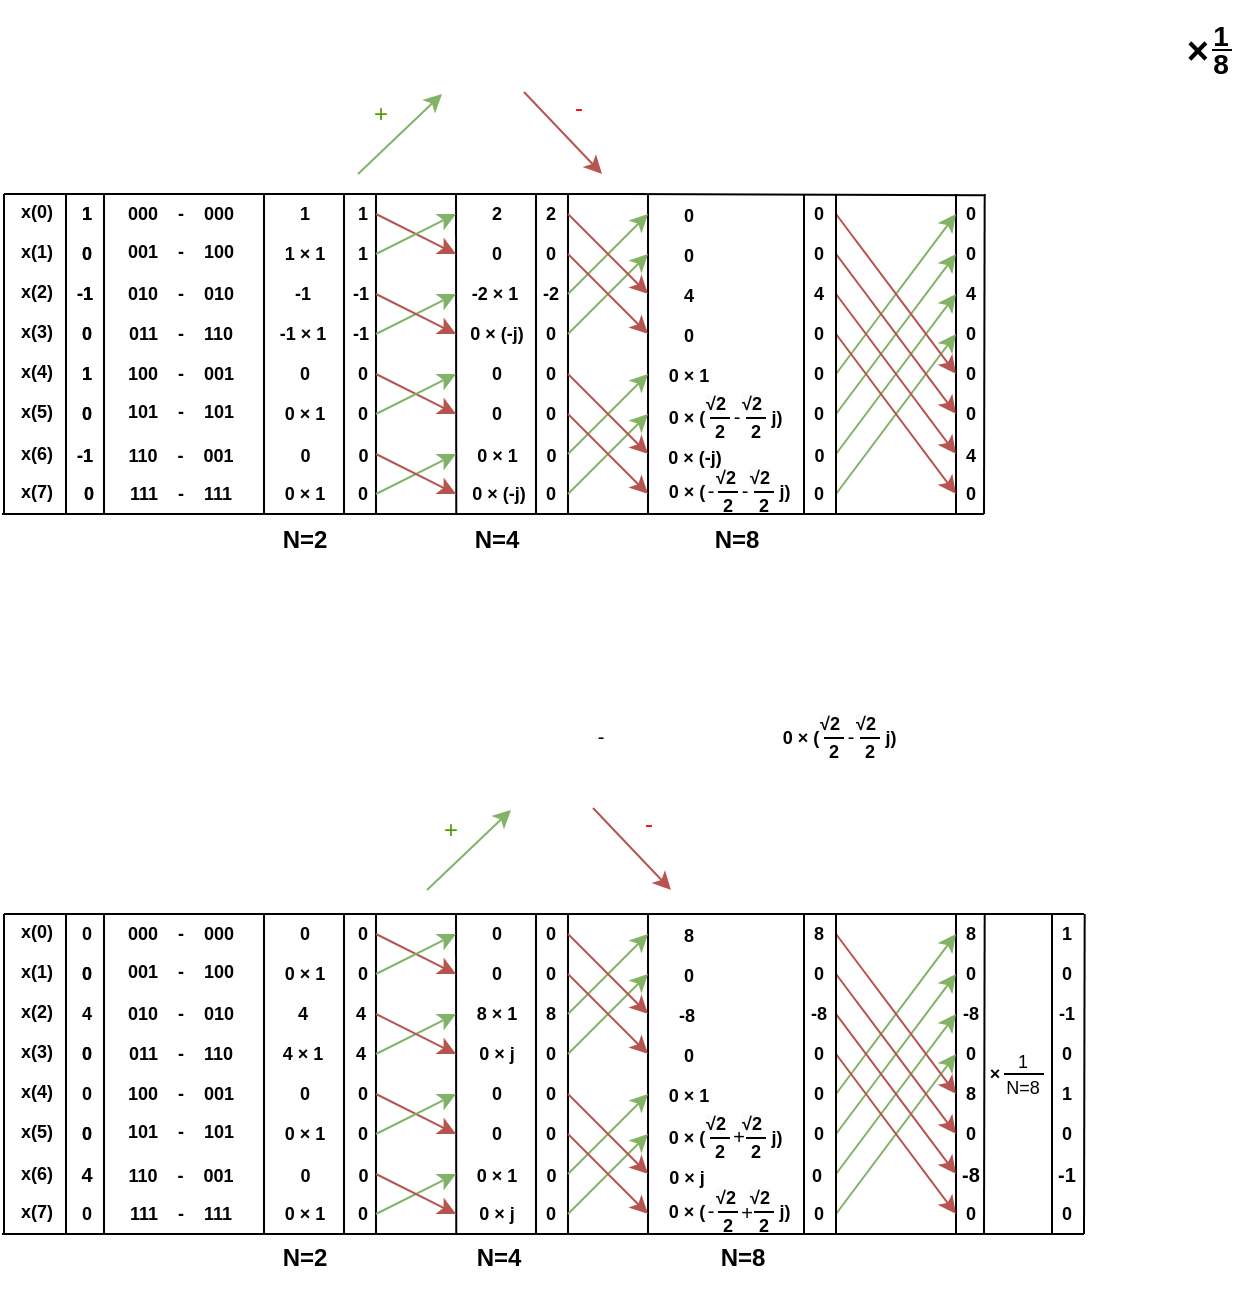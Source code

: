 <mxfile version="24.8.6">
  <diagram name="Сторінка-1" id="RcjeDI55UPopCyqRujaz">
    <mxGraphModel dx="486" dy="439" grid="1" gridSize="10" guides="1" tooltips="1" connect="1" arrows="1" fold="1" page="1" pageScale="1" pageWidth="827" pageHeight="1169" math="0" shadow="0">
      <root>
        <mxCell id="0" />
        <mxCell id="1" parent="0" />
        <mxCell id="wO6pOgG7dhvMrnXPIx7r-3" value="" style="endArrow=none;html=1;rounded=0;" edge="1" parent="1">
          <mxGeometry width="50" height="50" relative="1" as="geometry">
            <mxPoint x="336" y="400" as="sourcePoint" />
            <mxPoint x="336" y="240" as="targetPoint" />
          </mxGeometry>
        </mxCell>
        <mxCell id="wO6pOgG7dhvMrnXPIx7r-4" value="" style="endArrow=none;html=1;rounded=0;" edge="1" parent="1">
          <mxGeometry width="50" height="50" relative="1" as="geometry">
            <mxPoint x="376.14" y="400" as="sourcePoint" />
            <mxPoint x="376" y="240" as="targetPoint" />
          </mxGeometry>
        </mxCell>
        <mxCell id="wO6pOgG7dhvMrnXPIx7r-5" value="" style="html=1;shadow=0;dashed=0;align=center;verticalAlign=middle;shape=mxgraph.arrows2.arrow;dy=0.6;dx=40;notch=0;" vertex="1" parent="1">
          <mxGeometry x="336" y="330" width="40" as="geometry" />
        </mxCell>
        <mxCell id="wO6pOgG7dhvMrnXPIx7r-7" value="" style="endArrow=none;html=1;rounded=0;" edge="1" parent="1">
          <mxGeometry width="50" height="50" relative="1" as="geometry">
            <mxPoint x="280" y="400" as="sourcePoint" />
            <mxPoint x="280" y="240" as="targetPoint" />
          </mxGeometry>
        </mxCell>
        <mxCell id="wO6pOgG7dhvMrnXPIx7r-8" value="" style="endArrow=classic;html=1;rounded=0;fillColor=#f8cecc;strokeColor=#b85450;" edge="1" parent="1">
          <mxGeometry width="50" height="50" relative="1" as="geometry">
            <mxPoint x="336" y="250" as="sourcePoint" />
            <mxPoint x="376" y="270" as="targetPoint" />
          </mxGeometry>
        </mxCell>
        <mxCell id="wO6pOgG7dhvMrnXPIx7r-9" value="" style="endArrow=classic;html=1;rounded=0;fillColor=#d5e8d4;strokeColor=#82b366;" edge="1" parent="1">
          <mxGeometry width="50" height="50" relative="1" as="geometry">
            <mxPoint x="336" y="270" as="sourcePoint" />
            <mxPoint x="376" y="250" as="targetPoint" />
          </mxGeometry>
        </mxCell>
        <mxCell id="wO6pOgG7dhvMrnXPIx7r-11" value="" style="endArrow=classic;html=1;rounded=0;fillColor=#d5e8d4;strokeColor=#82b366;" edge="1" parent="1">
          <mxGeometry width="50" height="50" relative="1" as="geometry">
            <mxPoint x="336" y="310" as="sourcePoint" />
            <mxPoint x="376" y="290" as="targetPoint" />
          </mxGeometry>
        </mxCell>
        <mxCell id="wO6pOgG7dhvMrnXPIx7r-12" value="" style="endArrow=classic;html=1;rounded=0;fillColor=#f8cecc;strokeColor=#b85450;" edge="1" parent="1">
          <mxGeometry width="50" height="50" relative="1" as="geometry">
            <mxPoint x="336" y="290" as="sourcePoint" />
            <mxPoint x="376" y="310" as="targetPoint" />
          </mxGeometry>
        </mxCell>
        <mxCell id="wO6pOgG7dhvMrnXPIx7r-13" value="" style="endArrow=classic;html=1;rounded=0;fillColor=#f8cecc;strokeColor=#b85450;" edge="1" parent="1">
          <mxGeometry width="50" height="50" relative="1" as="geometry">
            <mxPoint x="336" y="330" as="sourcePoint" />
            <mxPoint x="376" y="350" as="targetPoint" />
          </mxGeometry>
        </mxCell>
        <mxCell id="wO6pOgG7dhvMrnXPIx7r-14" value="" style="endArrow=classic;html=1;rounded=0;fillColor=#d5e8d4;strokeColor=#82b366;" edge="1" parent="1">
          <mxGeometry width="50" height="50" relative="1" as="geometry">
            <mxPoint x="336" y="350" as="sourcePoint" />
            <mxPoint x="376" y="330" as="targetPoint" />
          </mxGeometry>
        </mxCell>
        <mxCell id="wO6pOgG7dhvMrnXPIx7r-15" value="" style="endArrow=classic;html=1;rounded=0;fillColor=#d5e8d4;strokeColor=#82b366;" edge="1" parent="1">
          <mxGeometry width="50" height="50" relative="1" as="geometry">
            <mxPoint x="336" y="390" as="sourcePoint" />
            <mxPoint x="376" y="370" as="targetPoint" />
          </mxGeometry>
        </mxCell>
        <mxCell id="wO6pOgG7dhvMrnXPIx7r-16" value="" style="endArrow=classic;html=1;rounded=0;fillColor=#f8cecc;strokeColor=#b85450;" edge="1" parent="1">
          <mxGeometry width="50" height="50" relative="1" as="geometry">
            <mxPoint x="336" y="370" as="sourcePoint" />
            <mxPoint x="376" y="390" as="targetPoint" />
          </mxGeometry>
        </mxCell>
        <mxCell id="wO6pOgG7dhvMrnXPIx7r-37" value="&lt;font style=&quot;font-size: 9px;&quot;&gt;1&lt;/font&gt;" style="text;strokeColor=none;fillColor=none;html=1;fontSize=24;fontStyle=1;verticalAlign=middle;align=center;" vertex="1" parent="1">
          <mxGeometry x="290" y="240" width="20" height="10" as="geometry" />
        </mxCell>
        <mxCell id="wO6pOgG7dhvMrnXPIx7r-38" value="&lt;font style=&quot;font-size: 9px;&quot;&gt;1&amp;nbsp;× 1&lt;/font&gt;" style="text;strokeColor=none;fillColor=none;html=1;fontSize=24;fontStyle=1;verticalAlign=middle;align=center;" vertex="1" parent="1">
          <mxGeometry x="290" y="260" width="20" height="10" as="geometry" />
        </mxCell>
        <mxCell id="wO6pOgG7dhvMrnXPIx7r-39" value="&lt;font style=&quot;font-size: 9px;&quot;&gt;-1&lt;/font&gt;" style="text;strokeColor=none;fillColor=none;html=1;fontSize=24;fontStyle=1;verticalAlign=middle;align=center;" vertex="1" parent="1">
          <mxGeometry x="289" y="280" width="20" height="10" as="geometry" />
        </mxCell>
        <mxCell id="wO6pOgG7dhvMrnXPIx7r-42" value="" style="endArrow=none;html=1;rounded=0;" edge="1" parent="1">
          <mxGeometry width="50" height="50" relative="1" as="geometry">
            <mxPoint x="432" y="400" as="sourcePoint" />
            <mxPoint x="432" y="240" as="targetPoint" />
          </mxGeometry>
        </mxCell>
        <mxCell id="wO6pOgG7dhvMrnXPIx7r-43" value="" style="endArrow=none;html=1;rounded=0;" edge="1" parent="1">
          <mxGeometry width="50" height="50" relative="1" as="geometry">
            <mxPoint x="472" y="400" as="sourcePoint" />
            <mxPoint x="472" y="240" as="targetPoint" />
          </mxGeometry>
        </mxCell>
        <mxCell id="wO6pOgG7dhvMrnXPIx7r-44" value="" style="endArrow=classic;html=1;rounded=0;fillColor=#d5e8d4;strokeColor=#82b366;" edge="1" parent="1">
          <mxGeometry width="50" height="50" relative="1" as="geometry">
            <mxPoint x="432" y="310" as="sourcePoint" />
            <mxPoint x="472" y="270" as="targetPoint" />
          </mxGeometry>
        </mxCell>
        <mxCell id="wO6pOgG7dhvMrnXPIx7r-45" value="" style="endArrow=classic;html=1;rounded=0;fillColor=#d5e8d4;strokeColor=#82b366;" edge="1" parent="1">
          <mxGeometry width="50" height="50" relative="1" as="geometry">
            <mxPoint x="432" y="290" as="sourcePoint" />
            <mxPoint x="472" y="250" as="targetPoint" />
          </mxGeometry>
        </mxCell>
        <mxCell id="wO6pOgG7dhvMrnXPIx7r-46" value="" style="endArrow=classic;html=1;rounded=0;fillColor=#f8cecc;strokeColor=#b85450;" edge="1" parent="1">
          <mxGeometry width="50" height="50" relative="1" as="geometry">
            <mxPoint x="432" y="250" as="sourcePoint" />
            <mxPoint x="472" y="290" as="targetPoint" />
          </mxGeometry>
        </mxCell>
        <mxCell id="wO6pOgG7dhvMrnXPIx7r-47" value="" style="endArrow=classic;html=1;rounded=0;fillColor=#f8cecc;strokeColor=#b85450;" edge="1" parent="1">
          <mxGeometry width="50" height="50" relative="1" as="geometry">
            <mxPoint x="432" y="270" as="sourcePoint" />
            <mxPoint x="472" y="310" as="targetPoint" />
          </mxGeometry>
        </mxCell>
        <mxCell id="wO6pOgG7dhvMrnXPIx7r-52" value="" style="endArrow=classic;html=1;rounded=0;fillColor=#d5e8d4;strokeColor=#82b366;" edge="1" parent="1">
          <mxGeometry width="50" height="50" relative="1" as="geometry">
            <mxPoint x="432" y="390" as="sourcePoint" />
            <mxPoint x="472" y="350" as="targetPoint" />
          </mxGeometry>
        </mxCell>
        <mxCell id="wO6pOgG7dhvMrnXPIx7r-53" value="" style="endArrow=classic;html=1;rounded=0;fillColor=#d5e8d4;strokeColor=#82b366;" edge="1" parent="1">
          <mxGeometry width="50" height="50" relative="1" as="geometry">
            <mxPoint x="432" y="370" as="sourcePoint" />
            <mxPoint x="472" y="330" as="targetPoint" />
          </mxGeometry>
        </mxCell>
        <mxCell id="wO6pOgG7dhvMrnXPIx7r-54" value="" style="endArrow=classic;html=1;rounded=0;fillColor=#f8cecc;strokeColor=#b85450;" edge="1" parent="1">
          <mxGeometry width="50" height="50" relative="1" as="geometry">
            <mxPoint x="432" y="330" as="sourcePoint" />
            <mxPoint x="472" y="370" as="targetPoint" />
          </mxGeometry>
        </mxCell>
        <mxCell id="wO6pOgG7dhvMrnXPIx7r-55" value="" style="endArrow=classic;html=1;rounded=0;fillColor=#f8cecc;strokeColor=#b85450;" edge="1" parent="1">
          <mxGeometry width="50" height="50" relative="1" as="geometry">
            <mxPoint x="432" y="350" as="sourcePoint" />
            <mxPoint x="472" y="390" as="targetPoint" />
          </mxGeometry>
        </mxCell>
        <mxCell id="wO6pOgG7dhvMrnXPIx7r-56" value="" style="endArrow=none;html=1;rounded=0;" edge="1" parent="1">
          <mxGeometry width="50" height="50" relative="1" as="geometry">
            <mxPoint x="566" y="400" as="sourcePoint" />
            <mxPoint x="566" y="240" as="targetPoint" />
          </mxGeometry>
        </mxCell>
        <mxCell id="wO6pOgG7dhvMrnXPIx7r-57" value="" style="endArrow=none;html=1;rounded=0;" edge="1" parent="1">
          <mxGeometry width="50" height="50" relative="1" as="geometry">
            <mxPoint x="626" y="400" as="sourcePoint" />
            <mxPoint x="626" y="240" as="targetPoint" />
          </mxGeometry>
        </mxCell>
        <mxCell id="wO6pOgG7dhvMrnXPIx7r-60" value="" style="endArrow=classic;html=1;rounded=0;fillColor=#d5e8d4;strokeColor=#82b366;" edge="1" parent="1">
          <mxGeometry width="50" height="50" relative="1" as="geometry">
            <mxPoint x="566" y="330" as="sourcePoint" />
            <mxPoint x="626" y="250" as="targetPoint" />
          </mxGeometry>
        </mxCell>
        <mxCell id="wO6pOgG7dhvMrnXPIx7r-61" value="" style="endArrow=classic;html=1;rounded=0;fillColor=#d5e8d4;strokeColor=#82b366;" edge="1" parent="1">
          <mxGeometry width="50" height="50" relative="1" as="geometry">
            <mxPoint x="566" y="350" as="sourcePoint" />
            <mxPoint x="626" y="270" as="targetPoint" />
          </mxGeometry>
        </mxCell>
        <mxCell id="wO6pOgG7dhvMrnXPIx7r-62" value="" style="endArrow=classic;html=1;rounded=0;fillColor=#d5e8d4;strokeColor=#82b366;" edge="1" parent="1">
          <mxGeometry width="50" height="50" relative="1" as="geometry">
            <mxPoint x="566" y="370" as="sourcePoint" />
            <mxPoint x="626" y="290" as="targetPoint" />
          </mxGeometry>
        </mxCell>
        <mxCell id="wO6pOgG7dhvMrnXPIx7r-63" value="" style="endArrow=classic;html=1;rounded=0;fillColor=#d5e8d4;strokeColor=#82b366;" edge="1" parent="1">
          <mxGeometry width="50" height="50" relative="1" as="geometry">
            <mxPoint x="566" y="390" as="sourcePoint" />
            <mxPoint x="626" y="310" as="targetPoint" />
          </mxGeometry>
        </mxCell>
        <mxCell id="wO6pOgG7dhvMrnXPIx7r-64" value="" style="endArrow=classic;html=1;rounded=0;fillColor=#f8cecc;strokeColor=#b85450;" edge="1" parent="1">
          <mxGeometry width="50" height="50" relative="1" as="geometry">
            <mxPoint x="566" y="250" as="sourcePoint" />
            <mxPoint x="626" y="330" as="targetPoint" />
          </mxGeometry>
        </mxCell>
        <mxCell id="wO6pOgG7dhvMrnXPIx7r-65" value="" style="endArrow=classic;html=1;rounded=0;fillColor=#f8cecc;strokeColor=#b85450;" edge="1" parent="1">
          <mxGeometry width="50" height="50" relative="1" as="geometry">
            <mxPoint x="566" y="270" as="sourcePoint" />
            <mxPoint x="626" y="350" as="targetPoint" />
          </mxGeometry>
        </mxCell>
        <mxCell id="wO6pOgG7dhvMrnXPIx7r-66" value="" style="endArrow=classic;html=1;rounded=0;fillColor=#f8cecc;strokeColor=#b85450;" edge="1" parent="1">
          <mxGeometry width="50" height="50" relative="1" as="geometry">
            <mxPoint x="566" y="290" as="sourcePoint" />
            <mxPoint x="626" y="370" as="targetPoint" />
          </mxGeometry>
        </mxCell>
        <mxCell id="wO6pOgG7dhvMrnXPIx7r-67" value="" style="endArrow=classic;html=1;rounded=0;fillColor=#f8cecc;strokeColor=#b85450;" edge="1" parent="1">
          <mxGeometry width="50" height="50" relative="1" as="geometry">
            <mxPoint x="566" y="310" as="sourcePoint" />
            <mxPoint x="626" y="390" as="targetPoint" />
          </mxGeometry>
        </mxCell>
        <mxCell id="wO6pOgG7dhvMrnXPIx7r-71" value="&lt;font style=&quot;font-size: 9px;&quot;&gt;-1&amp;nbsp;× 1&lt;/font&gt;" style="text;strokeColor=none;fillColor=none;html=1;fontSize=24;fontStyle=1;verticalAlign=middle;align=center;" vertex="1" parent="1">
          <mxGeometry x="289" y="300" width="20" height="10" as="geometry" />
        </mxCell>
        <mxCell id="wO6pOgG7dhvMrnXPIx7r-77" value="&lt;font style=&quot;font-size: 9px;&quot;&gt;0&lt;/font&gt;" style="text;strokeColor=none;fillColor=none;html=1;fontSize=24;fontStyle=1;verticalAlign=middle;align=center;" vertex="1" parent="1">
          <mxGeometry x="290" y="320" width="20" height="10" as="geometry" />
        </mxCell>
        <mxCell id="wO6pOgG7dhvMrnXPIx7r-79" value="&lt;font style=&quot;font-size: 9px;&quot;&gt;0&amp;nbsp;× 1&lt;/font&gt;" style="text;strokeColor=none;fillColor=none;html=1;fontSize=24;fontStyle=1;verticalAlign=middle;align=center;" vertex="1" parent="1">
          <mxGeometry x="290" y="380" width="20" height="10" as="geometry" />
        </mxCell>
        <mxCell id="wO6pOgG7dhvMrnXPIx7r-80" value="&lt;font style=&quot;font-size: 9px;&quot;&gt;&amp;nbsp;0&lt;/font&gt;" style="text;strokeColor=none;fillColor=none;html=1;fontSize=24;fontStyle=1;verticalAlign=middle;align=center;" vertex="1" parent="1">
          <mxGeometry x="289" y="361" width="20" height="9" as="geometry" />
        </mxCell>
        <mxCell id="wO6pOgG7dhvMrnXPIx7r-82" value="&lt;font style=&quot;font-size: 9px;&quot;&gt;000&amp;nbsp; &amp;nbsp; -&amp;nbsp; &amp;nbsp; 000&lt;/font&gt;" style="text;strokeColor=none;fillColor=none;html=1;fontSize=24;fontStyle=1;verticalAlign=middle;align=center;" vertex="1" parent="1">
          <mxGeometry x="228" y="240" width="20" height="10" as="geometry" />
        </mxCell>
        <mxCell id="wO6pOgG7dhvMrnXPIx7r-83" value="&lt;font style=&quot;font-size: 9px;&quot;&gt;001&amp;nbsp; &amp;nbsp; -&amp;nbsp; &amp;nbsp; 100&lt;/font&gt;" style="text;strokeColor=none;fillColor=none;html=1;fontSize=24;fontStyle=1;verticalAlign=middle;align=center;" vertex="1" parent="1">
          <mxGeometry x="228" y="259" width="20" height="10" as="geometry" />
        </mxCell>
        <mxCell id="wO6pOgG7dhvMrnXPIx7r-84" value="&lt;font style=&quot;font-size: 9px;&quot;&gt;010&amp;nbsp; &amp;nbsp; -&amp;nbsp; &amp;nbsp; 010&lt;/font&gt;" style="text;strokeColor=none;fillColor=none;html=1;fontSize=24;fontStyle=1;verticalAlign=middle;align=center;" vertex="1" parent="1">
          <mxGeometry x="228" y="280" width="20" height="10" as="geometry" />
        </mxCell>
        <mxCell id="wO6pOgG7dhvMrnXPIx7r-85" value="&lt;font style=&quot;font-size: 9px;&quot;&gt;011&amp;nbsp; &amp;nbsp; -&amp;nbsp; &amp;nbsp; 110&lt;/font&gt;" style="text;strokeColor=none;fillColor=none;html=1;fontSize=24;fontStyle=1;verticalAlign=middle;align=center;" vertex="1" parent="1">
          <mxGeometry x="228" y="300" width="20" height="10" as="geometry" />
        </mxCell>
        <mxCell id="wO6pOgG7dhvMrnXPIx7r-86" value="&lt;font style=&quot;font-size: 9px;&quot;&gt;100&amp;nbsp; &amp;nbsp; -&amp;nbsp; &amp;nbsp; 001&lt;/font&gt;" style="text;strokeColor=none;fillColor=none;html=1;fontSize=24;fontStyle=1;verticalAlign=middle;align=center;" vertex="1" parent="1">
          <mxGeometry x="228" y="320" width="20" height="10" as="geometry" />
        </mxCell>
        <mxCell id="wO6pOgG7dhvMrnXPIx7r-87" value="&lt;font style=&quot;font-size: 9px;&quot;&gt;101&amp;nbsp; &amp;nbsp; -&amp;nbsp; &amp;nbsp; 101&lt;/font&gt;" style="text;strokeColor=none;fillColor=none;html=1;fontSize=24;fontStyle=1;verticalAlign=middle;align=center;" vertex="1" parent="1">
          <mxGeometry x="238" y="339" height="10" as="geometry" />
        </mxCell>
        <mxCell id="wO6pOgG7dhvMrnXPIx7r-88" value="&lt;font style=&quot;font-size: 9px;&quot;&gt;110&amp;nbsp; &amp;nbsp; -&amp;nbsp; &amp;nbsp; 001&lt;/font&gt;" style="text;strokeColor=none;fillColor=none;html=1;fontSize=24;fontStyle=1;verticalAlign=middle;align=center;" vertex="1" parent="1">
          <mxGeometry x="228" y="361" width="20" height="10" as="geometry" />
        </mxCell>
        <mxCell id="wO6pOgG7dhvMrnXPIx7r-89" value="&lt;font style=&quot;font-size: 9px;&quot;&gt;111&amp;nbsp; &amp;nbsp; -&amp;nbsp; &amp;nbsp; 111&lt;/font&gt;" style="text;strokeColor=none;fillColor=none;html=1;fontSize=24;fontStyle=1;verticalAlign=middle;align=center;" vertex="1" parent="1">
          <mxGeometry x="228" y="380" width="20" height="10" as="geometry" />
        </mxCell>
        <mxCell id="wO6pOgG7dhvMrnXPIx7r-92" value="" style="endArrow=none;html=1;rounded=0;" edge="1" parent="1">
          <mxGeometry width="50" height="50" relative="1" as="geometry">
            <mxPoint x="200" y="400" as="sourcePoint" />
            <mxPoint x="200" y="240" as="targetPoint" />
          </mxGeometry>
        </mxCell>
        <mxCell id="wO6pOgG7dhvMrnXPIx7r-93" value="" style="endArrow=none;html=1;rounded=0;" edge="1" parent="1">
          <mxGeometry width="50" height="50" relative="1" as="geometry">
            <mxPoint x="181" y="400" as="sourcePoint" />
            <mxPoint x="181" y="240" as="targetPoint" />
          </mxGeometry>
        </mxCell>
        <mxCell id="wO6pOgG7dhvMrnXPIx7r-94" value="&lt;font style=&quot;font-size: 9px;&quot;&gt;1&lt;/font&gt;" style="text;strokeColor=none;fillColor=none;html=1;fontSize=24;fontStyle=1;verticalAlign=middle;align=center;" vertex="1" parent="1">
          <mxGeometry x="181" y="240" width="20" height="10" as="geometry" />
        </mxCell>
        <mxCell id="wO6pOgG7dhvMrnXPIx7r-95" value="&lt;font style=&quot;font-size: 9px;&quot;&gt;0&lt;/font&gt;" style="text;strokeColor=none;fillColor=none;html=1;fontSize=24;fontStyle=1;verticalAlign=middle;align=center;" vertex="1" parent="1">
          <mxGeometry x="181" y="260" width="20" height="10" as="geometry" />
        </mxCell>
        <mxCell id="wO6pOgG7dhvMrnXPIx7r-96" value="&lt;font style=&quot;font-size: 9px;&quot;&gt;-1&lt;/font&gt;" style="text;strokeColor=none;fillColor=none;html=1;fontSize=24;fontStyle=1;verticalAlign=middle;align=center;" vertex="1" parent="1">
          <mxGeometry x="180" y="280" width="20" height="10" as="geometry" />
        </mxCell>
        <mxCell id="wO6pOgG7dhvMrnXPIx7r-97" value="&lt;font style=&quot;font-size: 9px;&quot;&gt;0&lt;/font&gt;" style="text;strokeColor=none;fillColor=none;html=1;fontSize=24;fontStyle=1;verticalAlign=middle;align=center;" vertex="1" parent="1">
          <mxGeometry x="181" y="300" width="20" height="10" as="geometry" />
        </mxCell>
        <mxCell id="wO6pOgG7dhvMrnXPIx7r-98" value="&lt;font style=&quot;font-size: 9px;&quot;&gt;1&lt;/font&gt;" style="text;strokeColor=none;fillColor=none;html=1;fontSize=24;fontStyle=1;verticalAlign=middle;align=center;" vertex="1" parent="1">
          <mxGeometry x="181" y="320" width="20" height="10" as="geometry" />
        </mxCell>
        <mxCell id="wO6pOgG7dhvMrnXPIx7r-99" value="&lt;font style=&quot;font-size: 9px;&quot;&gt;0&lt;/font&gt;" style="text;strokeColor=none;fillColor=none;html=1;fontSize=24;fontStyle=1;verticalAlign=middle;align=center;" vertex="1" parent="1">
          <mxGeometry x="181" y="340" width="20" height="10" as="geometry" />
        </mxCell>
        <mxCell id="wO6pOgG7dhvMrnXPIx7r-100" value="&lt;font style=&quot;font-size: 9px;&quot;&gt;0&lt;/font&gt;" style="text;strokeColor=none;fillColor=none;html=1;fontSize=24;fontStyle=1;verticalAlign=middle;align=center;" vertex="1" parent="1">
          <mxGeometry x="182" y="380" width="20" height="10" as="geometry" />
        </mxCell>
        <mxCell id="wO6pOgG7dhvMrnXPIx7r-101" value="&lt;font style=&quot;font-size: 9px;&quot;&gt;-1&lt;/font&gt;" style="text;strokeColor=none;fillColor=none;html=1;fontSize=24;fontStyle=1;verticalAlign=middle;align=center;" vertex="1" parent="1">
          <mxGeometry x="180" y="361" width="20" height="10" as="geometry" />
        </mxCell>
        <mxCell id="wO6pOgG7dhvMrnXPIx7r-110" value="&lt;font style=&quot;font-size: 9px;&quot;&gt;0&amp;nbsp;× 1&lt;/font&gt;" style="text;strokeColor=none;fillColor=none;html=1;fontSize=24;fontStyle=1;verticalAlign=middle;align=center;" vertex="1" parent="1">
          <mxGeometry x="290" y="340" width="20" height="10" as="geometry" />
        </mxCell>
        <mxCell id="wO6pOgG7dhvMrnXPIx7r-113" value="&lt;font style=&quot;font-size: 9px;&quot;&gt;2&lt;/font&gt;" style="text;strokeColor=none;fillColor=none;html=1;fontSize=24;fontStyle=1;verticalAlign=middle;align=center;" vertex="1" parent="1">
          <mxGeometry x="386" y="240" width="20" height="10" as="geometry" />
        </mxCell>
        <mxCell id="wO6pOgG7dhvMrnXPIx7r-114" value="&lt;font style=&quot;font-size: 9px;&quot;&gt;0&lt;/font&gt;" style="text;strokeColor=none;fillColor=none;html=1;fontSize=24;fontStyle=1;verticalAlign=middle;align=center;" vertex="1" parent="1">
          <mxGeometry x="386" y="260" width="20" height="10" as="geometry" />
        </mxCell>
        <mxCell id="wO6pOgG7dhvMrnXPIx7r-115" value="&lt;font style=&quot;font-size: 9px;&quot;&gt;-2 × 1&lt;/font&gt;" style="text;strokeColor=none;fillColor=none;html=1;fontSize=24;fontStyle=1;verticalAlign=middle;align=center;" vertex="1" parent="1">
          <mxGeometry x="385" y="280" width="20" height="10" as="geometry" />
        </mxCell>
        <mxCell id="wO6pOgG7dhvMrnXPIx7r-116" value="&lt;font style=&quot;font-size: 9px;&quot;&gt;0&amp;nbsp;× (-j)&lt;/font&gt;" style="text;strokeColor=none;fillColor=none;html=1;fontSize=24;fontStyle=1;verticalAlign=middle;align=center;" vertex="1" parent="1">
          <mxGeometry x="386" y="300" width="20" height="10" as="geometry" />
        </mxCell>
        <mxCell id="wO6pOgG7dhvMrnXPIx7r-117" value="&lt;font style=&quot;font-size: 9px;&quot;&gt;0&lt;/font&gt;" style="text;strokeColor=none;fillColor=none;html=1;fontSize=24;fontStyle=1;verticalAlign=middle;align=center;" vertex="1" parent="1">
          <mxGeometry x="386" y="320" width="20" height="10" as="geometry" />
        </mxCell>
        <mxCell id="wO6pOgG7dhvMrnXPIx7r-118" value="&lt;font style=&quot;font-size: 9px;&quot;&gt;0&amp;nbsp;× (-j)&lt;/font&gt;" style="text;strokeColor=none;fillColor=none;html=1;fontSize=24;fontStyle=1;verticalAlign=middle;align=center;" vertex="1" parent="1">
          <mxGeometry x="387" y="380" width="20" height="10" as="geometry" />
        </mxCell>
        <mxCell id="wO6pOgG7dhvMrnXPIx7r-119" value="&lt;font style=&quot;font-size: 9px;&quot;&gt;&amp;nbsp;0&amp;nbsp;&lt;/font&gt;&lt;span style=&quot;font-size: 9px;&quot;&gt;× 1&lt;/span&gt;" style="text;strokeColor=none;fillColor=none;html=1;fontSize=24;fontStyle=1;verticalAlign=middle;align=center;" vertex="1" parent="1">
          <mxGeometry x="385" y="361" width="20" height="9" as="geometry" />
        </mxCell>
        <mxCell id="wO6pOgG7dhvMrnXPIx7r-120" value="&lt;font style=&quot;font-size: 9px;&quot;&gt;0&lt;/font&gt;" style="text;strokeColor=none;fillColor=none;html=1;fontSize=24;fontStyle=1;verticalAlign=middle;align=center;" vertex="1" parent="1">
          <mxGeometry x="386" y="340" width="20" height="10" as="geometry" />
        </mxCell>
        <mxCell id="wO6pOgG7dhvMrnXPIx7r-121" value="" style="endArrow=none;html=1;rounded=0;" edge="1" parent="1">
          <mxGeometry width="50" height="50" relative="1" as="geometry">
            <mxPoint x="320" y="400" as="sourcePoint" />
            <mxPoint x="320" y="240" as="targetPoint" />
          </mxGeometry>
        </mxCell>
        <mxCell id="wO6pOgG7dhvMrnXPIx7r-122" value="&lt;font style=&quot;font-size: 9px;&quot;&gt;1&lt;/font&gt;" style="text;strokeColor=none;fillColor=none;html=1;fontSize=24;fontStyle=1;verticalAlign=middle;align=center;" vertex="1" parent="1">
          <mxGeometry x="319" y="240" width="20" height="10" as="geometry" />
        </mxCell>
        <mxCell id="wO6pOgG7dhvMrnXPIx7r-123" value="&lt;font style=&quot;font-size: 9px;&quot;&gt;1&lt;/font&gt;" style="text;strokeColor=none;fillColor=none;html=1;fontSize=24;fontStyle=1;verticalAlign=middle;align=center;" vertex="1" parent="1">
          <mxGeometry x="319" y="260" width="20" height="10" as="geometry" />
        </mxCell>
        <mxCell id="wO6pOgG7dhvMrnXPIx7r-124" value="&lt;font style=&quot;font-size: 9px;&quot;&gt;-1&lt;/font&gt;" style="text;strokeColor=none;fillColor=none;html=1;fontSize=24;fontStyle=1;verticalAlign=middle;align=center;" vertex="1" parent="1">
          <mxGeometry x="318" y="280" width="20" height="10" as="geometry" />
        </mxCell>
        <mxCell id="wO6pOgG7dhvMrnXPIx7r-125" value="&lt;font style=&quot;font-size: 9px;&quot;&gt;-1&lt;/font&gt;" style="text;strokeColor=none;fillColor=none;html=1;fontSize=24;fontStyle=1;verticalAlign=middle;align=center;" vertex="1" parent="1">
          <mxGeometry x="318" y="300" width="20" height="10" as="geometry" />
        </mxCell>
        <mxCell id="wO6pOgG7dhvMrnXPIx7r-126" value="&lt;font style=&quot;font-size: 9px;&quot;&gt;0&lt;/font&gt;" style="text;strokeColor=none;fillColor=none;html=1;fontSize=24;fontStyle=1;verticalAlign=middle;align=center;" vertex="1" parent="1">
          <mxGeometry x="319" y="320" width="20" height="10" as="geometry" />
        </mxCell>
        <mxCell id="wO6pOgG7dhvMrnXPIx7r-127" value="&lt;font style=&quot;font-size: 9px;&quot;&gt;0&lt;/font&gt;" style="text;strokeColor=none;fillColor=none;html=1;fontSize=24;fontStyle=1;verticalAlign=middle;align=center;" vertex="1" parent="1">
          <mxGeometry x="319" y="380" width="20" height="10" as="geometry" />
        </mxCell>
        <mxCell id="wO6pOgG7dhvMrnXPIx7r-128" value="&lt;font style=&quot;font-size: 9px;&quot;&gt;&amp;nbsp;0&lt;/font&gt;" style="text;strokeColor=none;fillColor=none;html=1;fontSize=24;fontStyle=1;verticalAlign=middle;align=center;" vertex="1" parent="1">
          <mxGeometry x="318" y="361" width="20" height="9" as="geometry" />
        </mxCell>
        <mxCell id="wO6pOgG7dhvMrnXPIx7r-129" value="&lt;font style=&quot;font-size: 9px;&quot;&gt;0&lt;/font&gt;" style="text;strokeColor=none;fillColor=none;html=1;fontSize=24;fontStyle=1;verticalAlign=middle;align=center;" vertex="1" parent="1">
          <mxGeometry x="319" y="340" width="20" height="10" as="geometry" />
        </mxCell>
        <mxCell id="wO6pOgG7dhvMrnXPIx7r-130" value="" style="endArrow=none;html=1;rounded=0;" edge="1" parent="1">
          <mxGeometry width="50" height="50" relative="1" as="geometry">
            <mxPoint x="416" y="400" as="sourcePoint" />
            <mxPoint x="416" y="240" as="targetPoint" />
          </mxGeometry>
        </mxCell>
        <mxCell id="wO6pOgG7dhvMrnXPIx7r-131" value="&lt;font style=&quot;font-size: 9px;&quot;&gt;2&lt;/font&gt;" style="text;strokeColor=none;fillColor=none;html=1;fontSize=24;fontStyle=1;verticalAlign=middle;align=center;" vertex="1" parent="1">
          <mxGeometry x="413" y="240" width="20" height="10" as="geometry" />
        </mxCell>
        <mxCell id="wO6pOgG7dhvMrnXPIx7r-132" value="&lt;font style=&quot;font-size: 9px;&quot;&gt;0&lt;/font&gt;" style="text;strokeColor=none;fillColor=none;html=1;fontSize=24;fontStyle=1;verticalAlign=middle;align=center;" vertex="1" parent="1">
          <mxGeometry x="413" y="260" width="20" height="10" as="geometry" />
        </mxCell>
        <mxCell id="wO6pOgG7dhvMrnXPIx7r-133" value="&lt;font style=&quot;font-size: 9px;&quot;&gt;-2&lt;/font&gt;" style="text;strokeColor=none;fillColor=none;html=1;fontSize=24;fontStyle=1;verticalAlign=middle;align=center;" vertex="1" parent="1">
          <mxGeometry x="413" y="280" width="20" height="10" as="geometry" />
        </mxCell>
        <mxCell id="wO6pOgG7dhvMrnXPIx7r-134" value="&lt;font style=&quot;font-size: 9px;&quot;&gt;0&lt;/font&gt;" style="text;strokeColor=none;fillColor=none;html=1;fontSize=24;fontStyle=1;verticalAlign=middle;align=center;" vertex="1" parent="1">
          <mxGeometry x="413" y="300" width="20" height="10" as="geometry" />
        </mxCell>
        <mxCell id="wO6pOgG7dhvMrnXPIx7r-135" value="&lt;font style=&quot;font-size: 9px;&quot;&gt;0&lt;/font&gt;" style="text;strokeColor=none;fillColor=none;html=1;fontSize=24;fontStyle=1;verticalAlign=middle;align=center;" vertex="1" parent="1">
          <mxGeometry x="413" y="320" width="20" height="10" as="geometry" />
        </mxCell>
        <mxCell id="wO6pOgG7dhvMrnXPIx7r-136" value="&lt;font style=&quot;font-size: 9px;&quot;&gt;0&lt;/font&gt;" style="text;strokeColor=none;fillColor=none;html=1;fontSize=24;fontStyle=1;verticalAlign=middle;align=center;" vertex="1" parent="1">
          <mxGeometry x="413" y="380" width="20" height="10" as="geometry" />
        </mxCell>
        <mxCell id="wO6pOgG7dhvMrnXPIx7r-137" value="&lt;font style=&quot;font-size: 9px;&quot;&gt;&amp;nbsp;0&lt;/font&gt;" style="text;strokeColor=none;fillColor=none;html=1;fontSize=24;fontStyle=1;verticalAlign=middle;align=center;" vertex="1" parent="1">
          <mxGeometry x="412" y="361" width="20" height="9" as="geometry" />
        </mxCell>
        <mxCell id="wO6pOgG7dhvMrnXPIx7r-138" value="&lt;font style=&quot;font-size: 9px;&quot;&gt;0&lt;/font&gt;" style="text;strokeColor=none;fillColor=none;html=1;fontSize=24;fontStyle=1;verticalAlign=middle;align=center;" vertex="1" parent="1">
          <mxGeometry x="413" y="340" width="20" height="10" as="geometry" />
        </mxCell>
        <mxCell id="wO6pOgG7dhvMrnXPIx7r-139" value="" style="endArrow=none;html=1;rounded=0;" edge="1" parent="1">
          <mxGeometry width="50" height="50" relative="1" as="geometry">
            <mxPoint x="200" y="240" as="sourcePoint" />
            <mxPoint x="470" y="240" as="targetPoint" />
          </mxGeometry>
        </mxCell>
        <mxCell id="wO6pOgG7dhvMrnXPIx7r-140" value="" style="endArrow=none;html=1;rounded=0;" edge="1" parent="1">
          <mxGeometry width="50" height="50" relative="1" as="geometry">
            <mxPoint x="200" y="400" as="sourcePoint" />
            <mxPoint x="640" y="400" as="targetPoint" />
          </mxGeometry>
        </mxCell>
        <mxCell id="wO6pOgG7dhvMrnXPIx7r-143" value="&lt;font style=&quot;font-size: 9px;&quot;&gt;x(0)&lt;/font&gt;" style="text;strokeColor=none;fillColor=none;html=1;fontSize=24;fontStyle=1;verticalAlign=middle;align=center;" vertex="1" parent="1">
          <mxGeometry x="156" y="239" width="20" height="10" as="geometry" />
        </mxCell>
        <mxCell id="wO6pOgG7dhvMrnXPIx7r-144" value="&lt;font style=&quot;font-size: 9px;&quot;&gt;x(1)&lt;/font&gt;" style="text;strokeColor=none;fillColor=none;html=1;fontSize=24;fontStyle=1;verticalAlign=middle;align=center;" vertex="1" parent="1">
          <mxGeometry x="156" y="259" width="20" height="10" as="geometry" />
        </mxCell>
        <mxCell id="wO6pOgG7dhvMrnXPIx7r-145" value="&lt;font style=&quot;font-size: 9px;&quot;&gt;x(2)&lt;/font&gt;" style="text;strokeColor=none;fillColor=none;html=1;fontSize=24;fontStyle=1;verticalAlign=middle;align=center;" vertex="1" parent="1">
          <mxGeometry x="156" y="279" width="20" height="10" as="geometry" />
        </mxCell>
        <mxCell id="wO6pOgG7dhvMrnXPIx7r-146" value="&lt;font style=&quot;font-size: 9px;&quot;&gt;x(3)&lt;/font&gt;" style="text;strokeColor=none;fillColor=none;html=1;fontSize=24;fontStyle=1;verticalAlign=middle;align=center;" vertex="1" parent="1">
          <mxGeometry x="156" y="299" width="20" height="10" as="geometry" />
        </mxCell>
        <mxCell id="wO6pOgG7dhvMrnXPIx7r-147" value="&lt;font style=&quot;font-size: 9px;&quot;&gt;x(4)&lt;/font&gt;" style="text;strokeColor=none;fillColor=none;html=1;fontSize=24;fontStyle=1;verticalAlign=middle;align=center;" vertex="1" parent="1">
          <mxGeometry x="156" y="319" width="20" height="10" as="geometry" />
        </mxCell>
        <mxCell id="wO6pOgG7dhvMrnXPIx7r-148" value="&lt;font style=&quot;font-size: 9px;&quot;&gt;x(5)&lt;/font&gt;" style="text;strokeColor=none;fillColor=none;html=1;fontSize=24;fontStyle=1;verticalAlign=middle;align=center;" vertex="1" parent="1">
          <mxGeometry x="156" y="339" width="20" height="10" as="geometry" />
        </mxCell>
        <mxCell id="wO6pOgG7dhvMrnXPIx7r-149" value="&lt;font style=&quot;font-size: 9px;&quot;&gt;x(7)&lt;/font&gt;" style="text;strokeColor=none;fillColor=none;html=1;fontSize=24;fontStyle=1;verticalAlign=middle;align=center;" vertex="1" parent="1">
          <mxGeometry x="156" y="379" width="20" height="10" as="geometry" />
        </mxCell>
        <mxCell id="wO6pOgG7dhvMrnXPIx7r-150" value="&lt;font style=&quot;font-size: 9px;&quot;&gt;x(6)&lt;/font&gt;" style="text;strokeColor=none;fillColor=none;html=1;fontSize=24;fontStyle=1;verticalAlign=middle;align=center;" vertex="1" parent="1">
          <mxGeometry x="156" y="360" width="20" height="10" as="geometry" />
        </mxCell>
        <mxCell id="wO6pOgG7dhvMrnXPIx7r-151" value="" style="endArrow=none;html=1;rounded=0;" edge="1" parent="1">
          <mxGeometry width="50" height="50" relative="1" as="geometry">
            <mxPoint x="150" y="400" as="sourcePoint" />
            <mxPoint x="150" y="240" as="targetPoint" />
          </mxGeometry>
        </mxCell>
        <mxCell id="wO6pOgG7dhvMrnXPIx7r-152" value="" style="endArrow=none;html=1;rounded=0;entryX=1;entryY=0;entryDx=0;entryDy=0;" edge="1" parent="1" target="wO6pOgG7dhvMrnXPIx7r-94">
          <mxGeometry width="50" height="50" relative="1" as="geometry">
            <mxPoint x="150" y="240" as="sourcePoint" />
            <mxPoint x="210" y="280" as="targetPoint" />
          </mxGeometry>
        </mxCell>
        <mxCell id="wO6pOgG7dhvMrnXPIx7r-153" value="" style="endArrow=none;html=1;rounded=0;entryX=1;entryY=0;entryDx=0;entryDy=0;" edge="1" parent="1">
          <mxGeometry width="50" height="50" relative="1" as="geometry">
            <mxPoint x="149" y="400" as="sourcePoint" />
            <mxPoint x="200" y="400" as="targetPoint" />
          </mxGeometry>
        </mxCell>
        <mxCell id="wO6pOgG7dhvMrnXPIx7r-154" value="" style="endArrow=none;html=1;rounded=0;" edge="1" parent="1">
          <mxGeometry width="50" height="50" relative="1" as="geometry">
            <mxPoint x="200" y="400" as="sourcePoint" />
            <mxPoint x="200" y="240" as="targetPoint" />
          </mxGeometry>
        </mxCell>
        <mxCell id="wO6pOgG7dhvMrnXPIx7r-155" value="" style="endArrow=none;html=1;rounded=0;" edge="1" parent="1">
          <mxGeometry width="50" height="50" relative="1" as="geometry">
            <mxPoint x="181" y="400" as="sourcePoint" />
            <mxPoint x="181" y="240" as="targetPoint" />
          </mxGeometry>
        </mxCell>
        <mxCell id="wO6pOgG7dhvMrnXPIx7r-156" value="&lt;font style=&quot;font-size: 9px;&quot;&gt;1&lt;/font&gt;" style="text;strokeColor=none;fillColor=none;html=1;fontSize=24;fontStyle=1;verticalAlign=middle;align=center;" vertex="1" parent="1">
          <mxGeometry x="181" y="240" width="20" height="10" as="geometry" />
        </mxCell>
        <mxCell id="wO6pOgG7dhvMrnXPIx7r-157" value="&lt;font style=&quot;font-size: 9px;&quot;&gt;0&lt;/font&gt;" style="text;strokeColor=none;fillColor=none;html=1;fontSize=24;fontStyle=1;verticalAlign=middle;align=center;" vertex="1" parent="1">
          <mxGeometry x="181" y="260" width="20" height="10" as="geometry" />
        </mxCell>
        <mxCell id="wO6pOgG7dhvMrnXPIx7r-158" value="&lt;font style=&quot;font-size: 9px;&quot;&gt;-1&lt;/font&gt;" style="text;strokeColor=none;fillColor=none;html=1;fontSize=24;fontStyle=1;verticalAlign=middle;align=center;" vertex="1" parent="1">
          <mxGeometry x="180" y="280" width="20" height="10" as="geometry" />
        </mxCell>
        <mxCell id="wO6pOgG7dhvMrnXPIx7r-159" value="&lt;font style=&quot;font-size: 9px;&quot;&gt;0&lt;/font&gt;" style="text;strokeColor=none;fillColor=none;html=1;fontSize=24;fontStyle=1;verticalAlign=middle;align=center;" vertex="1" parent="1">
          <mxGeometry x="181" y="300" width="20" height="10" as="geometry" />
        </mxCell>
        <mxCell id="wO6pOgG7dhvMrnXPIx7r-160" value="&lt;font style=&quot;font-size: 9px;&quot;&gt;1&lt;/font&gt;" style="text;strokeColor=none;fillColor=none;html=1;fontSize=24;fontStyle=1;verticalAlign=middle;align=center;" vertex="1" parent="1">
          <mxGeometry x="181" y="320" width="20" height="10" as="geometry" />
        </mxCell>
        <mxCell id="wO6pOgG7dhvMrnXPIx7r-161" value="&lt;font style=&quot;font-size: 9px;&quot;&gt;0&lt;/font&gt;" style="text;strokeColor=none;fillColor=none;html=1;fontSize=24;fontStyle=1;verticalAlign=middle;align=center;" vertex="1" parent="1">
          <mxGeometry x="181" y="340" width="20" height="10" as="geometry" />
        </mxCell>
        <mxCell id="wO6pOgG7dhvMrnXPIx7r-162" value="&lt;font style=&quot;font-size: 9px;&quot;&gt;0&lt;/font&gt;" style="text;strokeColor=none;fillColor=none;html=1;fontSize=24;fontStyle=1;verticalAlign=middle;align=center;" vertex="1" parent="1">
          <mxGeometry x="182" y="380" width="20" height="10" as="geometry" />
        </mxCell>
        <mxCell id="wO6pOgG7dhvMrnXPIx7r-163" value="&lt;font style=&quot;font-size: 9px;&quot;&gt;-1&lt;/font&gt;" style="text;strokeColor=none;fillColor=none;html=1;fontSize=24;fontStyle=1;verticalAlign=middle;align=center;" vertex="1" parent="1">
          <mxGeometry x="180" y="361" width="20" height="10" as="geometry" />
        </mxCell>
        <mxCell id="wO6pOgG7dhvMrnXPIx7r-164" value="&lt;font style=&quot;font-size: 9px;&quot;&gt;0&lt;/font&gt;" style="text;strokeColor=none;fillColor=none;html=1;fontSize=24;fontStyle=1;verticalAlign=middle;align=center;" vertex="1" parent="1">
          <mxGeometry x="482" y="241" width="20" height="10" as="geometry" />
        </mxCell>
        <mxCell id="wO6pOgG7dhvMrnXPIx7r-165" value="&lt;font style=&quot;font-size: 9px;&quot;&gt;0&lt;/font&gt;" style="text;strokeColor=none;fillColor=none;html=1;fontSize=24;fontStyle=1;verticalAlign=middle;align=center;" vertex="1" parent="1">
          <mxGeometry x="482" y="261" width="20" height="10" as="geometry" />
        </mxCell>
        <mxCell id="wO6pOgG7dhvMrnXPIx7r-166" value="&lt;font style=&quot;font-size: 9px;&quot;&gt;4&lt;/font&gt;" style="text;strokeColor=none;fillColor=none;html=1;fontSize=24;fontStyle=1;verticalAlign=middle;align=center;" vertex="1" parent="1">
          <mxGeometry x="482" y="281" width="20" height="10" as="geometry" />
        </mxCell>
        <mxCell id="wO6pOgG7dhvMrnXPIx7r-167" value="&lt;font style=&quot;font-size: 9px;&quot;&gt;0&lt;/font&gt;" style="text;strokeColor=none;fillColor=none;html=1;fontSize=24;fontStyle=1;verticalAlign=middle;align=center;" vertex="1" parent="1">
          <mxGeometry x="482" y="301" width="20" height="10" as="geometry" />
        </mxCell>
        <mxCell id="wO6pOgG7dhvMrnXPIx7r-168" value="&lt;font style=&quot;font-size: 9px;&quot;&gt;0&amp;nbsp;× 1&lt;/font&gt;" style="text;strokeColor=none;fillColor=none;html=1;fontSize=24;fontStyle=1;verticalAlign=middle;align=center;" vertex="1" parent="1">
          <mxGeometry x="482" y="321" width="20" height="10" as="geometry" />
        </mxCell>
        <mxCell id="wO6pOgG7dhvMrnXPIx7r-170" value="&lt;font style=&quot;font-size: 9px;&quot;&gt;0&amp;nbsp;× (-j)&lt;/font&gt;" style="text;strokeColor=none;fillColor=none;html=1;fontSize=24;fontStyle=1;verticalAlign=middle;align=center;" vertex="1" parent="1">
          <mxGeometry x="485" y="362" width="20" height="9" as="geometry" />
        </mxCell>
        <mxCell id="wO6pOgG7dhvMrnXPIx7r-171" value="&lt;font style=&quot;font-size: 9px;&quot;&gt;0&amp;nbsp;× (&lt;/font&gt;" style="text;strokeColor=none;fillColor=none;html=1;fontSize=24;fontStyle=1;verticalAlign=middle;align=center;" vertex="1" parent="1">
          <mxGeometry x="481" y="342" width="20" height="10" as="geometry" />
        </mxCell>
        <mxCell id="wO6pOgG7dhvMrnXPIx7r-174" value="&lt;font style=&quot;font-size: 9px;&quot;&gt;0&lt;/font&gt;" style="text;strokeColor=none;fillColor=none;html=1;fontSize=24;fontStyle=1;verticalAlign=middle;align=center;" vertex="1" parent="1">
          <mxGeometry x="623" y="240" width="20" height="10" as="geometry" />
        </mxCell>
        <mxCell id="wO6pOgG7dhvMrnXPIx7r-175" value="&lt;font style=&quot;font-size: 9px;&quot;&gt;0&lt;/font&gt;" style="text;strokeColor=none;fillColor=none;html=1;fontSize=24;fontStyle=1;verticalAlign=middle;align=center;" vertex="1" parent="1">
          <mxGeometry x="623" y="260" width="20" height="10" as="geometry" />
        </mxCell>
        <mxCell id="wO6pOgG7dhvMrnXPIx7r-176" value="&lt;font style=&quot;font-size: 9px;&quot;&gt;4&lt;/font&gt;" style="text;strokeColor=none;fillColor=none;html=1;fontSize=24;fontStyle=1;verticalAlign=middle;align=center;" vertex="1" parent="1">
          <mxGeometry x="623" y="280" width="20" height="10" as="geometry" />
        </mxCell>
        <mxCell id="wO6pOgG7dhvMrnXPIx7r-177" value="&lt;font style=&quot;font-size: 9px;&quot;&gt;0&lt;/font&gt;" style="text;strokeColor=none;fillColor=none;html=1;fontSize=24;fontStyle=1;verticalAlign=middle;align=center;" vertex="1" parent="1">
          <mxGeometry x="623" y="300" width="20" height="10" as="geometry" />
        </mxCell>
        <mxCell id="wO6pOgG7dhvMrnXPIx7r-178" value="&lt;font style=&quot;font-size: 9px;&quot;&gt;0&lt;/font&gt;" style="text;strokeColor=none;fillColor=none;html=1;fontSize=24;fontStyle=1;verticalAlign=middle;align=center;" vertex="1" parent="1">
          <mxGeometry x="623" y="320" width="20" height="10" as="geometry" />
        </mxCell>
        <mxCell id="wO6pOgG7dhvMrnXPIx7r-179" value="&lt;font style=&quot;font-size: 9px;&quot;&gt;0&lt;/font&gt;" style="text;strokeColor=none;fillColor=none;html=1;fontSize=24;fontStyle=1;verticalAlign=middle;align=center;" vertex="1" parent="1">
          <mxGeometry x="623" y="380" width="20" height="10" as="geometry" />
        </mxCell>
        <mxCell id="wO6pOgG7dhvMrnXPIx7r-180" value="&lt;font style=&quot;font-size: 9px;&quot;&gt;4&lt;/font&gt;" style="text;strokeColor=none;fillColor=none;html=1;fontSize=24;fontStyle=1;verticalAlign=middle;align=center;" vertex="1" parent="1">
          <mxGeometry x="623" y="361" width="20" height="9" as="geometry" />
        </mxCell>
        <mxCell id="wO6pOgG7dhvMrnXPIx7r-181" value="&lt;font style=&quot;font-size: 9px;&quot;&gt;0&lt;/font&gt;" style="text;strokeColor=none;fillColor=none;html=1;fontSize=24;fontStyle=1;verticalAlign=middle;align=center;" vertex="1" parent="1">
          <mxGeometry x="623" y="340" width="20" height="10" as="geometry" />
        </mxCell>
        <mxCell id="wO6pOgG7dhvMrnXPIx7r-199" value="" style="endArrow=none;html=1;rounded=0;" edge="1" parent="1">
          <mxGeometry relative="1" as="geometry">
            <mxPoint x="503" y="352" as="sourcePoint" />
            <mxPoint x="513" y="352" as="targetPoint" />
          </mxGeometry>
        </mxCell>
        <mxCell id="wO6pOgG7dhvMrnXPIx7r-200" value="&lt;span style=&quot;color: rgb(0, 0, 0); font-family: Helvetica; font-size: 9px; font-style: normal; font-variant-ligatures: normal; font-variant-caps: normal; font-weight: 700; letter-spacing: normal; orphans: 2; text-align: center; text-indent: 0px; text-transform: none; widows: 2; word-spacing: 0px; -webkit-text-stroke-width: 0px; white-space: nowrap; background-color: rgb(251, 251, 251); text-decoration-thickness: initial; text-decoration-style: initial; text-decoration-color: initial; display: inline !important; float: none;&quot;&gt;√2&lt;/span&gt;" style="text;whiteSpace=wrap;html=1;" vertex="1" parent="1">
          <mxGeometry x="499" y="330" width="18" height="15" as="geometry" />
        </mxCell>
        <mxCell id="wO6pOgG7dhvMrnXPIx7r-202" value="&lt;font style=&quot;font-size: 9px;&quot;&gt;2&amp;nbsp;&amp;nbsp;&lt;/font&gt;" style="text;strokeColor=none;fillColor=none;html=1;fontSize=24;fontStyle=1;verticalAlign=middle;align=center;" vertex="1" parent="1">
          <mxGeometry x="505" y="349" width="10" height="10" as="geometry" />
        </mxCell>
        <mxCell id="wO6pOgG7dhvMrnXPIx7r-204" value="" style="endArrow=none;html=1;rounded=0;" edge="1" parent="1">
          <mxGeometry relative="1" as="geometry">
            <mxPoint x="521" y="352" as="sourcePoint" />
            <mxPoint x="531" y="352" as="targetPoint" />
          </mxGeometry>
        </mxCell>
        <mxCell id="wO6pOgG7dhvMrnXPIx7r-205" value="&lt;span style=&quot;color: rgb(0, 0, 0); font-family: Helvetica; font-size: 9px; font-style: normal; font-variant-ligatures: normal; font-variant-caps: normal; font-weight: 700; letter-spacing: normal; orphans: 2; text-align: center; text-indent: 0px; text-transform: none; widows: 2; word-spacing: 0px; -webkit-text-stroke-width: 0px; white-space: nowrap; background-color: rgb(251, 251, 251); text-decoration-thickness: initial; text-decoration-style: initial; text-decoration-color: initial; display: inline !important; float: none;&quot;&gt;√2&lt;/span&gt;" style="text;whiteSpace=wrap;html=1;" vertex="1" parent="1">
          <mxGeometry x="517" y="330" width="18" height="15" as="geometry" />
        </mxCell>
        <mxCell id="wO6pOgG7dhvMrnXPIx7r-206" value="&lt;font style=&quot;font-size: 9px;&quot;&gt;2&amp;nbsp;&amp;nbsp;&lt;/font&gt;" style="text;strokeColor=none;fillColor=none;html=1;fontSize=24;fontStyle=1;verticalAlign=middle;align=center;" vertex="1" parent="1">
          <mxGeometry x="523" y="349" width="10" height="10" as="geometry" />
        </mxCell>
        <mxCell id="wO6pOgG7dhvMrnXPIx7r-210" value="&lt;font style=&quot;font-size: 10px;&quot;&gt;-&lt;/font&gt;" style="text;html=1;align=center;verticalAlign=middle;resizable=0;points=[];autosize=1;strokeColor=none;fillColor=none;" vertex="1" parent="1">
          <mxGeometry x="501" y="336" width="30" height="30" as="geometry" />
        </mxCell>
        <mxCell id="wO6pOgG7dhvMrnXPIx7r-211" value="&lt;font style=&quot;font-size: 9px;&quot;&gt;j)&lt;/font&gt;" style="text;strokeColor=none;fillColor=none;html=1;fontSize=24;fontStyle=1;verticalAlign=middle;align=center;" vertex="1" parent="1">
          <mxGeometry x="530" y="342" width="12" height="10" as="geometry" />
        </mxCell>
        <mxCell id="wO6pOgG7dhvMrnXPIx7r-212" value="&lt;font style=&quot;font-size: 9px;&quot;&gt;0&amp;nbsp;× (&lt;/font&gt;" style="text;strokeColor=none;fillColor=none;html=1;fontSize=24;fontStyle=1;verticalAlign=middle;align=center;arcSize=8;" vertex="1" parent="1">
          <mxGeometry x="538" y="502" width="20" height="10" as="geometry" />
        </mxCell>
        <mxCell id="wO6pOgG7dhvMrnXPIx7r-213" value="" style="endArrow=none;html=1;rounded=0;arcSize=8;" edge="1" parent="1">
          <mxGeometry relative="1" as="geometry">
            <mxPoint x="560" y="512" as="sourcePoint" />
            <mxPoint x="570" y="512" as="targetPoint" />
          </mxGeometry>
        </mxCell>
        <mxCell id="wO6pOgG7dhvMrnXPIx7r-214" value="&lt;span style=&quot;color: rgb(0, 0, 0); font-family: Helvetica; font-size: 9px; font-style: normal; font-variant-ligatures: normal; font-variant-caps: normal; font-weight: 700; letter-spacing: normal; orphans: 2; text-align: center; text-indent: 0px; text-transform: none; widows: 2; word-spacing: 0px; -webkit-text-stroke-width: 0px; white-space: nowrap; background-color: rgb(251, 251, 251); text-decoration-thickness: initial; text-decoration-style: initial; text-decoration-color: initial; display: inline !important; float: none;&quot;&gt;√2&lt;/span&gt;" style="text;whiteSpace=wrap;html=1;arcSize=8;" vertex="1" parent="1">
          <mxGeometry x="556" y="490" width="18" height="15" as="geometry" />
        </mxCell>
        <mxCell id="wO6pOgG7dhvMrnXPIx7r-215" value="&lt;font style=&quot;font-size: 9px;&quot;&gt;2&amp;nbsp;&amp;nbsp;&lt;/font&gt;" style="text;strokeColor=none;fillColor=none;html=1;fontSize=24;fontStyle=1;verticalAlign=middle;align=center;arcSize=8;" vertex="1" parent="1">
          <mxGeometry x="562" y="509" width="10" height="10" as="geometry" />
        </mxCell>
        <mxCell id="wO6pOgG7dhvMrnXPIx7r-216" value="" style="endArrow=none;html=1;rounded=0;arcSize=8;" edge="1" parent="1">
          <mxGeometry relative="1" as="geometry">
            <mxPoint x="578" y="512" as="sourcePoint" />
            <mxPoint x="588" y="512" as="targetPoint" />
          </mxGeometry>
        </mxCell>
        <mxCell id="wO6pOgG7dhvMrnXPIx7r-217" value="&lt;span style=&quot;color: rgb(0, 0, 0); font-family: Helvetica; font-size: 9px; font-style: normal; font-variant-ligatures: normal; font-variant-caps: normal; font-weight: 700; letter-spacing: normal; orphans: 2; text-align: center; text-indent: 0px; text-transform: none; widows: 2; word-spacing: 0px; -webkit-text-stroke-width: 0px; white-space: nowrap; background-color: rgb(251, 251, 251); text-decoration-thickness: initial; text-decoration-style: initial; text-decoration-color: initial; display: inline !important; float: none;&quot;&gt;√2&lt;/span&gt;" style="text;whiteSpace=wrap;html=1;arcSize=8;" vertex="1" parent="1">
          <mxGeometry x="574" y="490" width="18" height="15" as="geometry" />
        </mxCell>
        <mxCell id="wO6pOgG7dhvMrnXPIx7r-218" value="&lt;font style=&quot;font-size: 9px;&quot;&gt;2&amp;nbsp;&amp;nbsp;&lt;/font&gt;" style="text;strokeColor=none;fillColor=none;html=1;fontSize=24;fontStyle=1;verticalAlign=middle;align=center;arcSize=8;" vertex="1" parent="1">
          <mxGeometry x="580" y="509" width="10" height="10" as="geometry" />
        </mxCell>
        <mxCell id="wO6pOgG7dhvMrnXPIx7r-219" value="&lt;font style=&quot;font-size: 10px;&quot;&gt;-&lt;/font&gt;" style="text;html=1;align=center;verticalAlign=middle;resizable=0;points=[];autosize=1;strokeColor=none;fillColor=none;arcSize=8;" vertex="1" parent="1">
          <mxGeometry x="558" y="496" width="30" height="30" as="geometry" />
        </mxCell>
        <mxCell id="wO6pOgG7dhvMrnXPIx7r-220" value="&lt;font style=&quot;font-size: 9px;&quot;&gt;j)&lt;/font&gt;" style="text;strokeColor=none;fillColor=none;html=1;fontSize=24;fontStyle=1;verticalAlign=middle;align=center;arcSize=8;" vertex="1" parent="1">
          <mxGeometry x="587" y="502" width="12" height="10" as="geometry" />
        </mxCell>
        <mxCell id="wO6pOgG7dhvMrnXPIx7r-246" value="&lt;font style=&quot;font-size: 9px;&quot;&gt;0&amp;nbsp;× (&lt;/font&gt;" style="text;strokeColor=none;fillColor=none;html=1;fontSize=24;fontStyle=1;verticalAlign=middle;align=center;arcSize=8;" vertex="1" parent="1">
          <mxGeometry x="481" y="379" width="20" height="10" as="geometry" />
        </mxCell>
        <mxCell id="wO6pOgG7dhvMrnXPIx7r-247" value="" style="endArrow=none;html=1;rounded=0;arcSize=8;" edge="1" parent="1">
          <mxGeometry relative="1" as="geometry">
            <mxPoint x="507" y="389" as="sourcePoint" />
            <mxPoint x="517" y="389" as="targetPoint" />
          </mxGeometry>
        </mxCell>
        <mxCell id="wO6pOgG7dhvMrnXPIx7r-248" value="&lt;span style=&quot;color: rgb(0, 0, 0); font-family: Helvetica; font-size: 9px; font-style: normal; font-variant-ligatures: normal; font-variant-caps: normal; font-weight: 700; letter-spacing: normal; orphans: 2; text-align: center; text-indent: 0px; text-transform: none; widows: 2; word-spacing: 0px; -webkit-text-stroke-width: 0px; white-space: nowrap; background-color: rgb(251, 251, 251); text-decoration-thickness: initial; text-decoration-style: initial; text-decoration-color: initial; display: inline !important; float: none;&quot;&gt;√2&lt;/span&gt;" style="text;whiteSpace=wrap;html=1;arcSize=8;" vertex="1" parent="1">
          <mxGeometry x="504" y="367" width="18" height="15" as="geometry" />
        </mxCell>
        <mxCell id="wO6pOgG7dhvMrnXPIx7r-249" value="&lt;font style=&quot;font-size: 9px;&quot;&gt;2&amp;nbsp;&amp;nbsp;&lt;/font&gt;" style="text;strokeColor=none;fillColor=none;html=1;fontSize=24;fontStyle=1;verticalAlign=middle;align=center;arcSize=8;" vertex="1" parent="1">
          <mxGeometry x="509" y="386" width="10" height="10" as="geometry" />
        </mxCell>
        <mxCell id="wO6pOgG7dhvMrnXPIx7r-250" value="" style="endArrow=none;html=1;rounded=0;arcSize=8;" edge="1" parent="1">
          <mxGeometry relative="1" as="geometry">
            <mxPoint x="525" y="389" as="sourcePoint" />
            <mxPoint x="535" y="389" as="targetPoint" />
          </mxGeometry>
        </mxCell>
        <mxCell id="wO6pOgG7dhvMrnXPIx7r-251" value="&lt;span style=&quot;color: rgb(0, 0, 0); font-family: Helvetica; font-size: 9px; font-style: normal; font-variant-ligatures: normal; font-variant-caps: normal; font-weight: 700; letter-spacing: normal; orphans: 2; text-align: center; text-indent: 0px; text-transform: none; widows: 2; word-spacing: 0px; -webkit-text-stroke-width: 0px; white-space: nowrap; background-color: rgb(251, 251, 251); text-decoration-thickness: initial; text-decoration-style: initial; text-decoration-color: initial; display: inline !important; float: none;&quot;&gt;√2&lt;/span&gt;" style="text;whiteSpace=wrap;html=1;arcSize=8;" vertex="1" parent="1">
          <mxGeometry x="521" y="367" width="18" height="15" as="geometry" />
        </mxCell>
        <mxCell id="wO6pOgG7dhvMrnXPIx7r-252" value="&lt;font style=&quot;font-size: 9px;&quot;&gt;2&amp;nbsp;&amp;nbsp;&lt;/font&gt;" style="text;strokeColor=none;fillColor=none;html=1;fontSize=24;fontStyle=1;verticalAlign=middle;align=center;arcSize=8;" vertex="1" parent="1">
          <mxGeometry x="527" y="386" width="10" height="10" as="geometry" />
        </mxCell>
        <mxCell id="wO6pOgG7dhvMrnXPIx7r-253" value="&lt;font style=&quot;font-size: 10px;&quot;&gt;-&lt;/font&gt;" style="text;html=1;align=center;verticalAlign=middle;resizable=0;points=[];autosize=1;strokeColor=none;fillColor=none;arcSize=8;" vertex="1" parent="1">
          <mxGeometry x="505" y="373" width="30" height="30" as="geometry" />
        </mxCell>
        <mxCell id="wO6pOgG7dhvMrnXPIx7r-254" value="&lt;font style=&quot;font-size: 9px;&quot;&gt;j)&lt;/font&gt;" style="text;strokeColor=none;fillColor=none;html=1;fontSize=24;fontStyle=1;verticalAlign=middle;align=center;arcSize=8;" vertex="1" parent="1">
          <mxGeometry x="534" y="379" width="12" height="10" as="geometry" />
        </mxCell>
        <mxCell id="wO6pOgG7dhvMrnXPIx7r-256" value="&lt;font style=&quot;font-size: 10px;&quot;&gt;-&lt;/font&gt;" style="text;html=1;align=center;verticalAlign=middle;resizable=0;points=[];autosize=1;strokeColor=none;fillColor=none;arcSize=8;" vertex="1" parent="1">
          <mxGeometry x="488" y="373" width="30" height="30" as="geometry" />
        </mxCell>
        <mxCell id="wO6pOgG7dhvMrnXPIx7r-257" value="&lt;font style=&quot;font-size: 10px;&quot;&gt;-&lt;/font&gt;" style="text;html=1;align=center;verticalAlign=middle;resizable=0;points=[];autosize=1;strokeColor=none;fillColor=none;arcSize=8;" vertex="1" parent="1">
          <mxGeometry x="433" y="496" width="30" height="30" as="geometry" />
        </mxCell>
        <mxCell id="wO6pOgG7dhvMrnXPIx7r-259" value="" style="endArrow=none;html=1;rounded=0;" edge="1" parent="1">
          <mxGeometry width="50" height="50" relative="1" as="geometry">
            <mxPoint x="550" y="400" as="sourcePoint" />
            <mxPoint x="550" y="240" as="targetPoint" />
          </mxGeometry>
        </mxCell>
        <mxCell id="wO6pOgG7dhvMrnXPIx7r-260" value="" style="endArrow=none;html=1;rounded=0;" edge="1" parent="1">
          <mxGeometry width="50" height="50" relative="1" as="geometry">
            <mxPoint x="566" y="400" as="sourcePoint" />
            <mxPoint x="566" y="240" as="targetPoint" />
          </mxGeometry>
        </mxCell>
        <mxCell id="wO6pOgG7dhvMrnXPIx7r-261" value="" style="endArrow=none;html=1;rounded=0;" edge="1" parent="1">
          <mxGeometry width="50" height="50" relative="1" as="geometry">
            <mxPoint x="550" y="400" as="sourcePoint" />
            <mxPoint x="550" y="240" as="targetPoint" />
          </mxGeometry>
        </mxCell>
        <mxCell id="wO6pOgG7dhvMrnXPIx7r-262" value="&lt;font style=&quot;font-size: 9px;&quot;&gt;0&lt;/font&gt;" style="text;strokeColor=none;fillColor=none;html=1;fontSize=24;fontStyle=1;verticalAlign=middle;align=center;" vertex="1" parent="1">
          <mxGeometry x="547" y="240" width="20" height="10" as="geometry" />
        </mxCell>
        <mxCell id="wO6pOgG7dhvMrnXPIx7r-263" value="&lt;font style=&quot;font-size: 9px;&quot;&gt;0&lt;/font&gt;" style="text;strokeColor=none;fillColor=none;html=1;fontSize=24;fontStyle=1;verticalAlign=middle;align=center;" vertex="1" parent="1">
          <mxGeometry x="547" y="260" width="20" height="10" as="geometry" />
        </mxCell>
        <mxCell id="wO6pOgG7dhvMrnXPIx7r-264" value="&lt;font style=&quot;font-size: 9px;&quot;&gt;4&lt;/font&gt;" style="text;strokeColor=none;fillColor=none;html=1;fontSize=24;fontStyle=1;verticalAlign=middle;align=center;" vertex="1" parent="1">
          <mxGeometry x="547" y="280" width="20" height="10" as="geometry" />
        </mxCell>
        <mxCell id="wO6pOgG7dhvMrnXPIx7r-265" value="&lt;font style=&quot;font-size: 9px;&quot;&gt;0&lt;/font&gt;" style="text;strokeColor=none;fillColor=none;html=1;fontSize=24;fontStyle=1;verticalAlign=middle;align=center;" vertex="1" parent="1">
          <mxGeometry x="547" y="300" width="20" height="10" as="geometry" />
        </mxCell>
        <mxCell id="wO6pOgG7dhvMrnXPIx7r-266" value="&lt;font style=&quot;font-size: 9px;&quot;&gt;0&lt;/font&gt;" style="text;strokeColor=none;fillColor=none;html=1;fontSize=24;fontStyle=1;verticalAlign=middle;align=center;" vertex="1" parent="1">
          <mxGeometry x="547" y="320" width="20" height="10" as="geometry" />
        </mxCell>
        <mxCell id="wO6pOgG7dhvMrnXPIx7r-267" value="&lt;font style=&quot;font-size: 9px;&quot;&gt;0&lt;/font&gt;" style="text;strokeColor=none;fillColor=none;html=1;fontSize=24;fontStyle=1;verticalAlign=middle;align=center;" vertex="1" parent="1">
          <mxGeometry x="547" y="380" width="20" height="10" as="geometry" />
        </mxCell>
        <mxCell id="wO6pOgG7dhvMrnXPIx7r-268" value="&lt;font style=&quot;font-size: 9px;&quot;&gt;&amp;nbsp;0&lt;/font&gt;" style="text;strokeColor=none;fillColor=none;html=1;fontSize=24;fontStyle=1;verticalAlign=middle;align=center;" vertex="1" parent="1">
          <mxGeometry x="546" y="361" width="20" height="9" as="geometry" />
        </mxCell>
        <mxCell id="wO6pOgG7dhvMrnXPIx7r-269" value="&lt;font style=&quot;font-size: 9px;&quot;&gt;0&lt;/font&gt;" style="text;strokeColor=none;fillColor=none;html=1;fontSize=24;fontStyle=1;verticalAlign=middle;align=center;" vertex="1" parent="1">
          <mxGeometry x="547" y="340" width="20" height="10" as="geometry" />
        </mxCell>
        <mxCell id="wO6pOgG7dhvMrnXPIx7r-271" value="" style="endArrow=none;html=1;rounded=0;exitX=0.867;exitY=0;exitDx=0;exitDy=0;exitPerimeter=0;" edge="1" parent="1" source="wO6pOgG7dhvMrnXPIx7r-174">
          <mxGeometry width="50" height="50" relative="1" as="geometry">
            <mxPoint x="560" y="310" as="sourcePoint" />
            <mxPoint x="640" y="400" as="targetPoint" />
          </mxGeometry>
        </mxCell>
        <mxCell id="wO6pOgG7dhvMrnXPIx7r-272" value="" style="endArrow=none;html=1;rounded=0;entryX=0.883;entryY=0.067;entryDx=0;entryDy=0;entryPerimeter=0;" edge="1" parent="1" target="wO6pOgG7dhvMrnXPIx7r-174">
          <mxGeometry width="50" height="50" relative="1" as="geometry">
            <mxPoint x="460" y="240" as="sourcePoint" />
            <mxPoint x="610" y="260" as="targetPoint" />
          </mxGeometry>
        </mxCell>
        <mxCell id="wO6pOgG7dhvMrnXPIx7r-278" value="&lt;font style=&quot;font-size: 19px;&quot;&gt;×&amp;nbsp;&lt;/font&gt;" style="text;strokeColor=none;fillColor=none;html=1;fontSize=24;fontStyle=1;verticalAlign=middle;align=center;" vertex="1" parent="1">
          <mxGeometry x="740" y="159" width="18" height="16" as="geometry" />
        </mxCell>
        <mxCell id="wO6pOgG7dhvMrnXPIx7r-279" value="" style="endArrow=none;html=1;rounded=0;" edge="1" parent="1">
          <mxGeometry width="50" height="50" relative="1" as="geometry">
            <mxPoint x="754" y="168" as="sourcePoint" />
            <mxPoint x="764" y="168" as="targetPoint" />
          </mxGeometry>
        </mxCell>
        <mxCell id="wO6pOgG7dhvMrnXPIx7r-280" value="&lt;font style=&quot;font-size: 14px;&quot;&gt;1&lt;/font&gt;" style="text;strokeColor=none;fillColor=none;html=1;fontSize=24;fontStyle=1;verticalAlign=middle;align=center;" vertex="1" parent="1">
          <mxGeometry x="752" y="150" width="12" height="16" as="geometry" />
        </mxCell>
        <mxCell id="wO6pOgG7dhvMrnXPIx7r-281" value="&lt;font style=&quot;font-size: 14px;&quot;&gt;8&lt;/font&gt;" style="text;strokeColor=none;fillColor=none;html=1;fontSize=24;fontStyle=1;verticalAlign=middle;align=center;" vertex="1" parent="1">
          <mxGeometry x="752" y="166" width="12" height="12" as="geometry" />
        </mxCell>
        <mxCell id="wO6pOgG7dhvMrnXPIx7r-589" value="" style="endArrow=none;html=1;rounded=0;" edge="1" parent="1">
          <mxGeometry width="50" height="50" relative="1" as="geometry">
            <mxPoint x="336" y="760" as="sourcePoint" />
            <mxPoint x="336" y="600" as="targetPoint" />
          </mxGeometry>
        </mxCell>
        <mxCell id="wO6pOgG7dhvMrnXPIx7r-590" value="" style="endArrow=none;html=1;rounded=0;" edge="1" parent="1">
          <mxGeometry width="50" height="50" relative="1" as="geometry">
            <mxPoint x="376.14" y="760" as="sourcePoint" />
            <mxPoint x="376" y="600" as="targetPoint" />
          </mxGeometry>
        </mxCell>
        <mxCell id="wO6pOgG7dhvMrnXPIx7r-591" value="" style="html=1;shadow=0;dashed=0;align=center;verticalAlign=middle;shape=mxgraph.arrows2.arrow;dy=0.6;dx=40;notch=0;" vertex="1" parent="1">
          <mxGeometry x="336" y="690" width="40" as="geometry" />
        </mxCell>
        <mxCell id="wO6pOgG7dhvMrnXPIx7r-592" value="" style="endArrow=none;html=1;rounded=0;" edge="1" parent="1">
          <mxGeometry width="50" height="50" relative="1" as="geometry">
            <mxPoint x="280" y="760" as="sourcePoint" />
            <mxPoint x="280" y="600" as="targetPoint" />
          </mxGeometry>
        </mxCell>
        <mxCell id="wO6pOgG7dhvMrnXPIx7r-593" value="" style="endArrow=classic;html=1;rounded=0;fillColor=#f8cecc;strokeColor=#b85450;" edge="1" parent="1">
          <mxGeometry width="50" height="50" relative="1" as="geometry">
            <mxPoint x="336" y="610" as="sourcePoint" />
            <mxPoint x="376" y="630" as="targetPoint" />
          </mxGeometry>
        </mxCell>
        <mxCell id="wO6pOgG7dhvMrnXPIx7r-594" value="" style="endArrow=classic;html=1;rounded=0;fillColor=#d5e8d4;strokeColor=#82b366;" edge="1" parent="1">
          <mxGeometry width="50" height="50" relative="1" as="geometry">
            <mxPoint x="336" y="630" as="sourcePoint" />
            <mxPoint x="376" y="610" as="targetPoint" />
          </mxGeometry>
        </mxCell>
        <mxCell id="wO6pOgG7dhvMrnXPIx7r-595" value="" style="endArrow=classic;html=1;rounded=0;fillColor=#d5e8d4;strokeColor=#82b366;" edge="1" parent="1">
          <mxGeometry width="50" height="50" relative="1" as="geometry">
            <mxPoint x="336" y="670" as="sourcePoint" />
            <mxPoint x="376" y="650" as="targetPoint" />
          </mxGeometry>
        </mxCell>
        <mxCell id="wO6pOgG7dhvMrnXPIx7r-596" value="" style="endArrow=classic;html=1;rounded=0;fillColor=#f8cecc;strokeColor=#b85450;" edge="1" parent="1">
          <mxGeometry width="50" height="50" relative="1" as="geometry">
            <mxPoint x="336" y="650" as="sourcePoint" />
            <mxPoint x="376" y="670" as="targetPoint" />
          </mxGeometry>
        </mxCell>
        <mxCell id="wO6pOgG7dhvMrnXPIx7r-597" value="" style="endArrow=classic;html=1;rounded=0;fillColor=#f8cecc;strokeColor=#b85450;" edge="1" parent="1">
          <mxGeometry width="50" height="50" relative="1" as="geometry">
            <mxPoint x="336" y="690" as="sourcePoint" />
            <mxPoint x="376" y="710" as="targetPoint" />
          </mxGeometry>
        </mxCell>
        <mxCell id="wO6pOgG7dhvMrnXPIx7r-598" value="" style="endArrow=classic;html=1;rounded=0;fillColor=#d5e8d4;strokeColor=#82b366;" edge="1" parent="1">
          <mxGeometry width="50" height="50" relative="1" as="geometry">
            <mxPoint x="336" y="710" as="sourcePoint" />
            <mxPoint x="376" y="690" as="targetPoint" />
          </mxGeometry>
        </mxCell>
        <mxCell id="wO6pOgG7dhvMrnXPIx7r-599" value="" style="endArrow=classic;html=1;rounded=0;fillColor=#d5e8d4;strokeColor=#82b366;" edge="1" parent="1">
          <mxGeometry width="50" height="50" relative="1" as="geometry">
            <mxPoint x="336" y="750" as="sourcePoint" />
            <mxPoint x="376" y="730" as="targetPoint" />
          </mxGeometry>
        </mxCell>
        <mxCell id="wO6pOgG7dhvMrnXPIx7r-600" value="" style="endArrow=classic;html=1;rounded=0;fillColor=#f8cecc;strokeColor=#b85450;" edge="1" parent="1">
          <mxGeometry width="50" height="50" relative="1" as="geometry">
            <mxPoint x="336" y="730" as="sourcePoint" />
            <mxPoint x="376" y="750" as="targetPoint" />
          </mxGeometry>
        </mxCell>
        <mxCell id="wO6pOgG7dhvMrnXPIx7r-601" value="&lt;font style=&quot;font-size: 9px;&quot;&gt;0&lt;/font&gt;" style="text;strokeColor=none;fillColor=none;html=1;fontSize=24;fontStyle=1;verticalAlign=middle;align=center;" vertex="1" parent="1">
          <mxGeometry x="290" y="600" width="20" height="10" as="geometry" />
        </mxCell>
        <mxCell id="wO6pOgG7dhvMrnXPIx7r-602" value="&lt;font style=&quot;font-size: 9px;&quot;&gt;0&amp;nbsp;× 1&lt;/font&gt;" style="text;strokeColor=none;fillColor=none;html=1;fontSize=24;fontStyle=1;verticalAlign=middle;align=center;" vertex="1" parent="1">
          <mxGeometry x="290" y="620" width="20" height="10" as="geometry" />
        </mxCell>
        <mxCell id="wO6pOgG7dhvMrnXPIx7r-603" value="&lt;font style=&quot;font-size: 9px;&quot;&gt;4&lt;/font&gt;" style="text;strokeColor=none;fillColor=none;html=1;fontSize=24;fontStyle=1;verticalAlign=middle;align=center;" vertex="1" parent="1">
          <mxGeometry x="289" y="640" width="20" height="10" as="geometry" />
        </mxCell>
        <mxCell id="wO6pOgG7dhvMrnXPIx7r-604" value="" style="endArrow=none;html=1;rounded=0;" edge="1" parent="1">
          <mxGeometry width="50" height="50" relative="1" as="geometry">
            <mxPoint x="432" y="760" as="sourcePoint" />
            <mxPoint x="432" y="600" as="targetPoint" />
          </mxGeometry>
        </mxCell>
        <mxCell id="wO6pOgG7dhvMrnXPIx7r-605" value="" style="endArrow=none;html=1;rounded=0;" edge="1" parent="1">
          <mxGeometry width="50" height="50" relative="1" as="geometry">
            <mxPoint x="472" y="760" as="sourcePoint" />
            <mxPoint x="472" y="600" as="targetPoint" />
          </mxGeometry>
        </mxCell>
        <mxCell id="wO6pOgG7dhvMrnXPIx7r-606" value="" style="endArrow=classic;html=1;rounded=0;fillColor=#d5e8d4;strokeColor=#82b366;" edge="1" parent="1">
          <mxGeometry width="50" height="50" relative="1" as="geometry">
            <mxPoint x="432" y="670" as="sourcePoint" />
            <mxPoint x="472" y="630" as="targetPoint" />
          </mxGeometry>
        </mxCell>
        <mxCell id="wO6pOgG7dhvMrnXPIx7r-607" value="" style="endArrow=classic;html=1;rounded=0;fillColor=#d5e8d4;strokeColor=#82b366;" edge="1" parent="1">
          <mxGeometry width="50" height="50" relative="1" as="geometry">
            <mxPoint x="432" y="650" as="sourcePoint" />
            <mxPoint x="472" y="610" as="targetPoint" />
          </mxGeometry>
        </mxCell>
        <mxCell id="wO6pOgG7dhvMrnXPIx7r-608" value="" style="endArrow=classic;html=1;rounded=0;fillColor=#f8cecc;strokeColor=#b85450;" edge="1" parent="1">
          <mxGeometry width="50" height="50" relative="1" as="geometry">
            <mxPoint x="432" y="610" as="sourcePoint" />
            <mxPoint x="472" y="650" as="targetPoint" />
          </mxGeometry>
        </mxCell>
        <mxCell id="wO6pOgG7dhvMrnXPIx7r-609" value="" style="endArrow=classic;html=1;rounded=0;fillColor=#f8cecc;strokeColor=#b85450;" edge="1" parent="1">
          <mxGeometry width="50" height="50" relative="1" as="geometry">
            <mxPoint x="432" y="630" as="sourcePoint" />
            <mxPoint x="472" y="670" as="targetPoint" />
          </mxGeometry>
        </mxCell>
        <mxCell id="wO6pOgG7dhvMrnXPIx7r-610" value="" style="endArrow=classic;html=1;rounded=0;fillColor=#d5e8d4;strokeColor=#82b366;" edge="1" parent="1">
          <mxGeometry width="50" height="50" relative="1" as="geometry">
            <mxPoint x="432" y="750" as="sourcePoint" />
            <mxPoint x="472" y="710" as="targetPoint" />
          </mxGeometry>
        </mxCell>
        <mxCell id="wO6pOgG7dhvMrnXPIx7r-611" value="" style="endArrow=classic;html=1;rounded=0;fillColor=#d5e8d4;strokeColor=#82b366;" edge="1" parent="1">
          <mxGeometry width="50" height="50" relative="1" as="geometry">
            <mxPoint x="432" y="730" as="sourcePoint" />
            <mxPoint x="472" y="690" as="targetPoint" />
          </mxGeometry>
        </mxCell>
        <mxCell id="wO6pOgG7dhvMrnXPIx7r-612" value="" style="endArrow=classic;html=1;rounded=0;fillColor=#f8cecc;strokeColor=#b85450;" edge="1" parent="1">
          <mxGeometry width="50" height="50" relative="1" as="geometry">
            <mxPoint x="432" y="690" as="sourcePoint" />
            <mxPoint x="472" y="730" as="targetPoint" />
          </mxGeometry>
        </mxCell>
        <mxCell id="wO6pOgG7dhvMrnXPIx7r-613" value="" style="endArrow=classic;html=1;rounded=0;fillColor=#f8cecc;strokeColor=#b85450;" edge="1" parent="1">
          <mxGeometry width="50" height="50" relative="1" as="geometry">
            <mxPoint x="432" y="710" as="sourcePoint" />
            <mxPoint x="472" y="750" as="targetPoint" />
          </mxGeometry>
        </mxCell>
        <mxCell id="wO6pOgG7dhvMrnXPIx7r-614" value="" style="endArrow=none;html=1;rounded=0;" edge="1" parent="1">
          <mxGeometry width="50" height="50" relative="1" as="geometry">
            <mxPoint x="566" y="760" as="sourcePoint" />
            <mxPoint x="566" y="600" as="targetPoint" />
          </mxGeometry>
        </mxCell>
        <mxCell id="wO6pOgG7dhvMrnXPIx7r-615" value="" style="endArrow=none;html=1;rounded=0;" edge="1" parent="1">
          <mxGeometry width="50" height="50" relative="1" as="geometry">
            <mxPoint x="626" y="760" as="sourcePoint" />
            <mxPoint x="626" y="600" as="targetPoint" />
          </mxGeometry>
        </mxCell>
        <mxCell id="wO6pOgG7dhvMrnXPIx7r-616" value="" style="endArrow=classic;html=1;rounded=0;fillColor=#d5e8d4;strokeColor=#82b366;" edge="1" parent="1">
          <mxGeometry width="50" height="50" relative="1" as="geometry">
            <mxPoint x="566" y="690" as="sourcePoint" />
            <mxPoint x="626" y="610" as="targetPoint" />
          </mxGeometry>
        </mxCell>
        <mxCell id="wO6pOgG7dhvMrnXPIx7r-617" value="" style="endArrow=classic;html=1;rounded=0;fillColor=#d5e8d4;strokeColor=#82b366;" edge="1" parent="1">
          <mxGeometry width="50" height="50" relative="1" as="geometry">
            <mxPoint x="566" y="710" as="sourcePoint" />
            <mxPoint x="626" y="630" as="targetPoint" />
          </mxGeometry>
        </mxCell>
        <mxCell id="wO6pOgG7dhvMrnXPIx7r-618" value="" style="endArrow=classic;html=1;rounded=0;fillColor=#d5e8d4;strokeColor=#82b366;" edge="1" parent="1">
          <mxGeometry width="50" height="50" relative="1" as="geometry">
            <mxPoint x="566" y="730" as="sourcePoint" />
            <mxPoint x="626" y="650" as="targetPoint" />
          </mxGeometry>
        </mxCell>
        <mxCell id="wO6pOgG7dhvMrnXPIx7r-619" value="" style="endArrow=classic;html=1;rounded=0;fillColor=#d5e8d4;strokeColor=#82b366;" edge="1" parent="1">
          <mxGeometry width="50" height="50" relative="1" as="geometry">
            <mxPoint x="566" y="750" as="sourcePoint" />
            <mxPoint x="626" y="670" as="targetPoint" />
          </mxGeometry>
        </mxCell>
        <mxCell id="wO6pOgG7dhvMrnXPIx7r-620" value="" style="endArrow=classic;html=1;rounded=0;fillColor=#f8cecc;strokeColor=#b85450;" edge="1" parent="1">
          <mxGeometry width="50" height="50" relative="1" as="geometry">
            <mxPoint x="566" y="610" as="sourcePoint" />
            <mxPoint x="626" y="690" as="targetPoint" />
          </mxGeometry>
        </mxCell>
        <mxCell id="wO6pOgG7dhvMrnXPIx7r-621" value="" style="endArrow=classic;html=1;rounded=0;fillColor=#f8cecc;strokeColor=#b85450;" edge="1" parent="1">
          <mxGeometry width="50" height="50" relative="1" as="geometry">
            <mxPoint x="566" y="630" as="sourcePoint" />
            <mxPoint x="626" y="710" as="targetPoint" />
          </mxGeometry>
        </mxCell>
        <mxCell id="wO6pOgG7dhvMrnXPIx7r-622" value="" style="endArrow=classic;html=1;rounded=0;fillColor=#f8cecc;strokeColor=#b85450;" edge="1" parent="1">
          <mxGeometry width="50" height="50" relative="1" as="geometry">
            <mxPoint x="566" y="650" as="sourcePoint" />
            <mxPoint x="626" y="730" as="targetPoint" />
          </mxGeometry>
        </mxCell>
        <mxCell id="wO6pOgG7dhvMrnXPIx7r-623" value="" style="endArrow=classic;html=1;rounded=0;fillColor=#f8cecc;strokeColor=#b85450;" edge="1" parent="1">
          <mxGeometry width="50" height="50" relative="1" as="geometry">
            <mxPoint x="566" y="670" as="sourcePoint" />
            <mxPoint x="626" y="750" as="targetPoint" />
          </mxGeometry>
        </mxCell>
        <mxCell id="wO6pOgG7dhvMrnXPIx7r-624" value="&lt;font style=&quot;font-size: 9px;&quot;&gt;4&amp;nbsp;&lt;/font&gt;&lt;span style=&quot;font-size: 9px;&quot;&gt;× 1&lt;/span&gt;" style="text;strokeColor=none;fillColor=none;html=1;fontSize=24;fontStyle=1;verticalAlign=middle;align=center;" vertex="1" parent="1">
          <mxGeometry x="289" y="660" width="20" height="10" as="geometry" />
        </mxCell>
        <mxCell id="wO6pOgG7dhvMrnXPIx7r-625" value="&lt;font style=&quot;font-size: 9px;&quot;&gt;0&lt;/font&gt;" style="text;strokeColor=none;fillColor=none;html=1;fontSize=24;fontStyle=1;verticalAlign=middle;align=center;" vertex="1" parent="1">
          <mxGeometry x="290" y="680" width="20" height="10" as="geometry" />
        </mxCell>
        <mxCell id="wO6pOgG7dhvMrnXPIx7r-626" value="&lt;font style=&quot;font-size: 9px;&quot;&gt;0&amp;nbsp;&lt;/font&gt;&lt;span style=&quot;font-size: 9px;&quot;&gt;× 1&lt;/span&gt;" style="text;strokeColor=none;fillColor=none;html=1;fontSize=24;fontStyle=1;verticalAlign=middle;align=center;" vertex="1" parent="1">
          <mxGeometry x="290" y="740" width="20" height="10" as="geometry" />
        </mxCell>
        <mxCell id="wO6pOgG7dhvMrnXPIx7r-627" value="&lt;font style=&quot;font-size: 9px;&quot;&gt;&amp;nbsp;0&lt;/font&gt;" style="text;strokeColor=none;fillColor=none;html=1;fontSize=24;fontStyle=1;verticalAlign=middle;align=center;" vertex="1" parent="1">
          <mxGeometry x="289" y="721" width="20" height="9" as="geometry" />
        </mxCell>
        <mxCell id="wO6pOgG7dhvMrnXPIx7r-628" value="&lt;font style=&quot;font-size: 9px;&quot;&gt;000&amp;nbsp; &amp;nbsp; -&amp;nbsp; &amp;nbsp; 000&lt;/font&gt;" style="text;strokeColor=none;fillColor=none;html=1;fontSize=24;fontStyle=1;verticalAlign=middle;align=center;" vertex="1" parent="1">
          <mxGeometry x="228" y="600" width="20" height="10" as="geometry" />
        </mxCell>
        <mxCell id="wO6pOgG7dhvMrnXPIx7r-629" value="&lt;font style=&quot;font-size: 9px;&quot;&gt;001&amp;nbsp; &amp;nbsp; -&amp;nbsp; &amp;nbsp; 100&lt;/font&gt;" style="text;strokeColor=none;fillColor=none;html=1;fontSize=24;fontStyle=1;verticalAlign=middle;align=center;" vertex="1" parent="1">
          <mxGeometry x="228" y="619" width="20" height="10" as="geometry" />
        </mxCell>
        <mxCell id="wO6pOgG7dhvMrnXPIx7r-630" value="&lt;font style=&quot;font-size: 9px;&quot;&gt;010&amp;nbsp; &amp;nbsp; -&amp;nbsp; &amp;nbsp; 010&lt;/font&gt;" style="text;strokeColor=none;fillColor=none;html=1;fontSize=24;fontStyle=1;verticalAlign=middle;align=center;" vertex="1" parent="1">
          <mxGeometry x="228" y="640" width="20" height="10" as="geometry" />
        </mxCell>
        <mxCell id="wO6pOgG7dhvMrnXPIx7r-631" value="&lt;font style=&quot;font-size: 9px;&quot;&gt;011&amp;nbsp; &amp;nbsp; -&amp;nbsp; &amp;nbsp; 110&lt;/font&gt;" style="text;strokeColor=none;fillColor=none;html=1;fontSize=24;fontStyle=1;verticalAlign=middle;align=center;" vertex="1" parent="1">
          <mxGeometry x="228" y="660" width="20" height="10" as="geometry" />
        </mxCell>
        <mxCell id="wO6pOgG7dhvMrnXPIx7r-632" value="&lt;font style=&quot;font-size: 9px;&quot;&gt;100&amp;nbsp; &amp;nbsp; -&amp;nbsp; &amp;nbsp; 001&lt;/font&gt;" style="text;strokeColor=none;fillColor=none;html=1;fontSize=24;fontStyle=1;verticalAlign=middle;align=center;" vertex="1" parent="1">
          <mxGeometry x="228" y="680" width="20" height="10" as="geometry" />
        </mxCell>
        <mxCell id="wO6pOgG7dhvMrnXPIx7r-633" value="&lt;font style=&quot;font-size: 9px;&quot;&gt;101&amp;nbsp; &amp;nbsp; -&amp;nbsp; &amp;nbsp; 101&lt;/font&gt;" style="text;strokeColor=none;fillColor=none;html=1;fontSize=24;fontStyle=1;verticalAlign=middle;align=center;" vertex="1" parent="1">
          <mxGeometry x="238" y="699" height="10" as="geometry" />
        </mxCell>
        <mxCell id="wO6pOgG7dhvMrnXPIx7r-634" value="&lt;font style=&quot;font-size: 9px;&quot;&gt;110&amp;nbsp; &amp;nbsp; -&amp;nbsp; &amp;nbsp; 001&lt;/font&gt;" style="text;strokeColor=none;fillColor=none;html=1;fontSize=24;fontStyle=1;verticalAlign=middle;align=center;" vertex="1" parent="1">
          <mxGeometry x="228" y="721" width="20" height="10" as="geometry" />
        </mxCell>
        <mxCell id="wO6pOgG7dhvMrnXPIx7r-635" value="&lt;font style=&quot;font-size: 9px;&quot;&gt;111&amp;nbsp; &amp;nbsp; -&amp;nbsp; &amp;nbsp; 111&lt;/font&gt;" style="text;strokeColor=none;fillColor=none;html=1;fontSize=24;fontStyle=1;verticalAlign=middle;align=center;" vertex="1" parent="1">
          <mxGeometry x="228" y="740" width="20" height="10" as="geometry" />
        </mxCell>
        <mxCell id="wO6pOgG7dhvMrnXPIx7r-636" value="" style="endArrow=none;html=1;rounded=0;" edge="1" parent="1">
          <mxGeometry width="50" height="50" relative="1" as="geometry">
            <mxPoint x="200" y="760" as="sourcePoint" />
            <mxPoint x="200" y="600" as="targetPoint" />
          </mxGeometry>
        </mxCell>
        <mxCell id="wO6pOgG7dhvMrnXPIx7r-637" value="" style="endArrow=none;html=1;rounded=0;" edge="1" parent="1">
          <mxGeometry width="50" height="50" relative="1" as="geometry">
            <mxPoint x="181" y="760" as="sourcePoint" />
            <mxPoint x="181" y="600" as="targetPoint" />
          </mxGeometry>
        </mxCell>
        <mxCell id="wO6pOgG7dhvMrnXPIx7r-638" value="&lt;font style=&quot;font-size: 9px;&quot;&gt;0&lt;/font&gt;" style="text;strokeColor=none;fillColor=none;html=1;fontSize=24;fontStyle=1;verticalAlign=middle;align=center;" vertex="1" parent="1">
          <mxGeometry x="181" y="600" width="20" height="10" as="geometry" />
        </mxCell>
        <mxCell id="wO6pOgG7dhvMrnXPIx7r-639" value="&lt;font style=&quot;font-size: 9px;&quot;&gt;0&lt;/font&gt;" style="text;strokeColor=none;fillColor=none;html=1;fontSize=24;fontStyle=1;verticalAlign=middle;align=center;" vertex="1" parent="1">
          <mxGeometry x="181" y="620" width="20" height="10" as="geometry" />
        </mxCell>
        <mxCell id="wO6pOgG7dhvMrnXPIx7r-640" value="&lt;font style=&quot;font-size: 9px;&quot;&gt;4&lt;/font&gt;" style="text;strokeColor=none;fillColor=none;html=1;fontSize=24;fontStyle=1;verticalAlign=middle;align=center;" vertex="1" parent="1">
          <mxGeometry x="181" y="640" width="20" height="10" as="geometry" />
        </mxCell>
        <mxCell id="wO6pOgG7dhvMrnXPIx7r-641" value="&lt;font style=&quot;font-size: 9px;&quot;&gt;0&lt;/font&gt;" style="text;strokeColor=none;fillColor=none;html=1;fontSize=24;fontStyle=1;verticalAlign=middle;align=center;" vertex="1" parent="1">
          <mxGeometry x="181" y="660" width="20" height="10" as="geometry" />
        </mxCell>
        <mxCell id="wO6pOgG7dhvMrnXPIx7r-642" value="&lt;font style=&quot;font-size: 9px;&quot;&gt;0&lt;/font&gt;" style="text;strokeColor=none;fillColor=none;html=1;fontSize=24;fontStyle=1;verticalAlign=middle;align=center;" vertex="1" parent="1">
          <mxGeometry x="181" y="680" width="20" height="10" as="geometry" />
        </mxCell>
        <mxCell id="wO6pOgG7dhvMrnXPIx7r-643" value="&lt;font style=&quot;font-size: 9px;&quot;&gt;0&lt;/font&gt;" style="text;strokeColor=none;fillColor=none;html=1;fontSize=24;fontStyle=1;verticalAlign=middle;align=center;" vertex="1" parent="1">
          <mxGeometry x="181" y="700" width="20" height="10" as="geometry" />
        </mxCell>
        <mxCell id="wO6pOgG7dhvMrnXPIx7r-644" value="&lt;font style=&quot;font-size: 9px;&quot;&gt;0&lt;/font&gt;" style="text;strokeColor=none;fillColor=none;html=1;fontSize=24;fontStyle=1;verticalAlign=middle;align=center;" vertex="1" parent="1">
          <mxGeometry x="181" y="740" width="20" height="10" as="geometry" />
        </mxCell>
        <mxCell id="wO6pOgG7dhvMrnXPIx7r-645" value="&lt;font size=&quot;1&quot;&gt;4&lt;/font&gt;" style="text;strokeColor=none;fillColor=none;html=1;fontSize=24;fontStyle=1;verticalAlign=middle;align=center;" vertex="1" parent="1">
          <mxGeometry x="181" y="721" width="20" height="10" as="geometry" />
        </mxCell>
        <mxCell id="wO6pOgG7dhvMrnXPIx7r-646" value="&lt;font style=&quot;font-size: 9px;&quot;&gt;0&amp;nbsp;&lt;/font&gt;&lt;span style=&quot;font-size: 9px;&quot;&gt;× 1&lt;/span&gt;" style="text;strokeColor=none;fillColor=none;html=1;fontSize=24;fontStyle=1;verticalAlign=middle;align=center;" vertex="1" parent="1">
          <mxGeometry x="290" y="700" width="20" height="10" as="geometry" />
        </mxCell>
        <mxCell id="wO6pOgG7dhvMrnXPIx7r-647" value="&lt;font style=&quot;font-size: 9px;&quot;&gt;0&lt;/font&gt;" style="text;strokeColor=none;fillColor=none;html=1;fontSize=24;fontStyle=1;verticalAlign=middle;align=center;" vertex="1" parent="1">
          <mxGeometry x="386" y="600" width="20" height="10" as="geometry" />
        </mxCell>
        <mxCell id="wO6pOgG7dhvMrnXPIx7r-648" value="&lt;font style=&quot;font-size: 9px;&quot;&gt;0&lt;/font&gt;" style="text;strokeColor=none;fillColor=none;html=1;fontSize=24;fontStyle=1;verticalAlign=middle;align=center;" vertex="1" parent="1">
          <mxGeometry x="386" y="620" width="20" height="10" as="geometry" />
        </mxCell>
        <mxCell id="wO6pOgG7dhvMrnXPIx7r-649" value="&lt;font style=&quot;font-size: 9px;&quot;&gt;8&amp;nbsp;&lt;/font&gt;&lt;span style=&quot;font-size: 9px;&quot;&gt;× 1&lt;/span&gt;" style="text;strokeColor=none;fillColor=none;html=1;fontSize=24;fontStyle=1;verticalAlign=middle;align=center;" vertex="1" parent="1">
          <mxGeometry x="386" y="640" width="20" height="10" as="geometry" />
        </mxCell>
        <mxCell id="wO6pOgG7dhvMrnXPIx7r-650" value="&lt;font style=&quot;font-size: 9px;&quot;&gt;0&amp;nbsp;&lt;/font&gt;&lt;span style=&quot;font-size: 9px;&quot;&gt;× j&lt;/span&gt;" style="text;strokeColor=none;fillColor=none;html=1;fontSize=24;fontStyle=1;verticalAlign=middle;align=center;" vertex="1" parent="1">
          <mxGeometry x="386" y="660" width="20" height="10" as="geometry" />
        </mxCell>
        <mxCell id="wO6pOgG7dhvMrnXPIx7r-651" value="&lt;font style=&quot;font-size: 9px;&quot;&gt;0&lt;/font&gt;" style="text;strokeColor=none;fillColor=none;html=1;fontSize=24;fontStyle=1;verticalAlign=middle;align=center;" vertex="1" parent="1">
          <mxGeometry x="386" y="680" width="20" height="10" as="geometry" />
        </mxCell>
        <mxCell id="wO6pOgG7dhvMrnXPIx7r-652" value="&lt;font style=&quot;font-size: 9px;&quot;&gt;0&amp;nbsp;&lt;/font&gt;&lt;span style=&quot;font-size: 9px;&quot;&gt;× j&lt;/span&gt;" style="text;strokeColor=none;fillColor=none;html=1;fontSize=24;fontStyle=1;verticalAlign=middle;align=center;" vertex="1" parent="1">
          <mxGeometry x="386" y="740" width="20" height="10" as="geometry" />
        </mxCell>
        <mxCell id="wO6pOgG7dhvMrnXPIx7r-653" value="&lt;font style=&quot;font-size: 9px;&quot;&gt;0&amp;nbsp;&lt;/font&gt;&lt;span style=&quot;font-size: 9px;&quot;&gt;× 1&lt;/span&gt;" style="text;strokeColor=none;fillColor=none;html=1;fontSize=24;fontStyle=1;verticalAlign=middle;align=center;" vertex="1" parent="1">
          <mxGeometry x="386" y="721" width="20" height="9" as="geometry" />
        </mxCell>
        <mxCell id="wO6pOgG7dhvMrnXPIx7r-654" value="&lt;font style=&quot;font-size: 9px;&quot;&gt;0&lt;/font&gt;" style="text;strokeColor=none;fillColor=none;html=1;fontSize=24;fontStyle=1;verticalAlign=middle;align=center;" vertex="1" parent="1">
          <mxGeometry x="386" y="700" width="20" height="10" as="geometry" />
        </mxCell>
        <mxCell id="wO6pOgG7dhvMrnXPIx7r-655" value="" style="endArrow=none;html=1;rounded=0;" edge="1" parent="1">
          <mxGeometry width="50" height="50" relative="1" as="geometry">
            <mxPoint x="320" y="760" as="sourcePoint" />
            <mxPoint x="320" y="600" as="targetPoint" />
          </mxGeometry>
        </mxCell>
        <mxCell id="wO6pOgG7dhvMrnXPIx7r-656" value="&lt;font style=&quot;font-size: 9px;&quot;&gt;0&lt;/font&gt;" style="text;strokeColor=none;fillColor=none;html=1;fontSize=24;fontStyle=1;verticalAlign=middle;align=center;" vertex="1" parent="1">
          <mxGeometry x="319" y="600" width="20" height="10" as="geometry" />
        </mxCell>
        <mxCell id="wO6pOgG7dhvMrnXPIx7r-657" value="&lt;font style=&quot;font-size: 9px;&quot;&gt;0&lt;/font&gt;" style="text;strokeColor=none;fillColor=none;html=1;fontSize=24;fontStyle=1;verticalAlign=middle;align=center;" vertex="1" parent="1">
          <mxGeometry x="319" y="620" width="20" height="10" as="geometry" />
        </mxCell>
        <mxCell id="wO6pOgG7dhvMrnXPIx7r-658" value="&lt;font style=&quot;font-size: 9px;&quot;&gt;4&lt;/font&gt;" style="text;strokeColor=none;fillColor=none;html=1;fontSize=24;fontStyle=1;verticalAlign=middle;align=center;" vertex="1" parent="1">
          <mxGeometry x="318" y="640" width="20" height="10" as="geometry" />
        </mxCell>
        <mxCell id="wO6pOgG7dhvMrnXPIx7r-659" value="&lt;font style=&quot;font-size: 9px;&quot;&gt;4&lt;/font&gt;" style="text;strokeColor=none;fillColor=none;html=1;fontSize=24;fontStyle=1;verticalAlign=middle;align=center;" vertex="1" parent="1">
          <mxGeometry x="318" y="660" width="20" height="10" as="geometry" />
        </mxCell>
        <mxCell id="wO6pOgG7dhvMrnXPIx7r-660" value="&lt;font style=&quot;font-size: 9px;&quot;&gt;0&lt;/font&gt;" style="text;strokeColor=none;fillColor=none;html=1;fontSize=24;fontStyle=1;verticalAlign=middle;align=center;" vertex="1" parent="1">
          <mxGeometry x="319" y="680" width="20" height="10" as="geometry" />
        </mxCell>
        <mxCell id="wO6pOgG7dhvMrnXPIx7r-661" value="&lt;font style=&quot;font-size: 9px;&quot;&gt;0&lt;/font&gt;" style="text;strokeColor=none;fillColor=none;html=1;fontSize=24;fontStyle=1;verticalAlign=middle;align=center;" vertex="1" parent="1">
          <mxGeometry x="319" y="740" width="20" height="10" as="geometry" />
        </mxCell>
        <mxCell id="wO6pOgG7dhvMrnXPIx7r-662" value="&lt;font style=&quot;font-size: 9px;&quot;&gt;&amp;nbsp;0&lt;/font&gt;" style="text;strokeColor=none;fillColor=none;html=1;fontSize=24;fontStyle=1;verticalAlign=middle;align=center;" vertex="1" parent="1">
          <mxGeometry x="318" y="721" width="20" height="9" as="geometry" />
        </mxCell>
        <mxCell id="wO6pOgG7dhvMrnXPIx7r-663" value="&lt;font style=&quot;font-size: 9px;&quot;&gt;0&lt;/font&gt;" style="text;strokeColor=none;fillColor=none;html=1;fontSize=24;fontStyle=1;verticalAlign=middle;align=center;" vertex="1" parent="1">
          <mxGeometry x="319" y="700" width="20" height="10" as="geometry" />
        </mxCell>
        <mxCell id="wO6pOgG7dhvMrnXPIx7r-664" value="" style="endArrow=none;html=1;rounded=0;" edge="1" parent="1">
          <mxGeometry width="50" height="50" relative="1" as="geometry">
            <mxPoint x="416" y="760" as="sourcePoint" />
            <mxPoint x="416" y="600" as="targetPoint" />
          </mxGeometry>
        </mxCell>
        <mxCell id="wO6pOgG7dhvMrnXPIx7r-665" value="&lt;font style=&quot;font-size: 9px;&quot;&gt;0&lt;/font&gt;" style="text;strokeColor=none;fillColor=none;html=1;fontSize=24;fontStyle=1;verticalAlign=middle;align=center;" vertex="1" parent="1">
          <mxGeometry x="413" y="600" width="20" height="10" as="geometry" />
        </mxCell>
        <mxCell id="wO6pOgG7dhvMrnXPIx7r-666" value="&lt;font style=&quot;font-size: 9px;&quot;&gt;0&lt;/font&gt;" style="text;strokeColor=none;fillColor=none;html=1;fontSize=24;fontStyle=1;verticalAlign=middle;align=center;" vertex="1" parent="1">
          <mxGeometry x="413" y="620" width="20" height="10" as="geometry" />
        </mxCell>
        <mxCell id="wO6pOgG7dhvMrnXPIx7r-667" value="&lt;font style=&quot;font-size: 9px;&quot;&gt;8&lt;/font&gt;" style="text;strokeColor=none;fillColor=none;html=1;fontSize=24;fontStyle=1;verticalAlign=middle;align=center;" vertex="1" parent="1">
          <mxGeometry x="413" y="640" width="20" height="10" as="geometry" />
        </mxCell>
        <mxCell id="wO6pOgG7dhvMrnXPIx7r-668" value="&lt;font style=&quot;font-size: 9px;&quot;&gt;0&lt;/font&gt;" style="text;strokeColor=none;fillColor=none;html=1;fontSize=24;fontStyle=1;verticalAlign=middle;align=center;" vertex="1" parent="1">
          <mxGeometry x="413" y="660" width="20" height="10" as="geometry" />
        </mxCell>
        <mxCell id="wO6pOgG7dhvMrnXPIx7r-669" value="&lt;font style=&quot;font-size: 9px;&quot;&gt;0&lt;/font&gt;" style="text;strokeColor=none;fillColor=none;html=1;fontSize=24;fontStyle=1;verticalAlign=middle;align=center;" vertex="1" parent="1">
          <mxGeometry x="413" y="680" width="20" height="10" as="geometry" />
        </mxCell>
        <mxCell id="wO6pOgG7dhvMrnXPIx7r-670" value="&lt;font style=&quot;font-size: 9px;&quot;&gt;0&lt;/font&gt;" style="text;strokeColor=none;fillColor=none;html=1;fontSize=24;fontStyle=1;verticalAlign=middle;align=center;" vertex="1" parent="1">
          <mxGeometry x="413" y="740" width="20" height="10" as="geometry" />
        </mxCell>
        <mxCell id="wO6pOgG7dhvMrnXPIx7r-671" value="&lt;font style=&quot;font-size: 9px;&quot;&gt;&amp;nbsp;0&lt;/font&gt;" style="text;strokeColor=none;fillColor=none;html=1;fontSize=24;fontStyle=1;verticalAlign=middle;align=center;" vertex="1" parent="1">
          <mxGeometry x="412" y="721" width="20" height="9" as="geometry" />
        </mxCell>
        <mxCell id="wO6pOgG7dhvMrnXPIx7r-672" value="&lt;font style=&quot;font-size: 9px;&quot;&gt;0&lt;/font&gt;" style="text;strokeColor=none;fillColor=none;html=1;fontSize=24;fontStyle=1;verticalAlign=middle;align=center;" vertex="1" parent="1">
          <mxGeometry x="413" y="700" width="20" height="10" as="geometry" />
        </mxCell>
        <mxCell id="wO6pOgG7dhvMrnXPIx7r-673" value="" style="endArrow=none;html=1;rounded=0;" edge="1" parent="1">
          <mxGeometry width="50" height="50" relative="1" as="geometry">
            <mxPoint x="200" y="600" as="sourcePoint" />
            <mxPoint x="470" y="600" as="targetPoint" />
          </mxGeometry>
        </mxCell>
        <mxCell id="wO6pOgG7dhvMrnXPIx7r-674" value="" style="endArrow=none;html=1;rounded=0;" edge="1" parent="1">
          <mxGeometry width="50" height="50" relative="1" as="geometry">
            <mxPoint x="200" y="760" as="sourcePoint" />
            <mxPoint x="640" y="760" as="targetPoint" />
          </mxGeometry>
        </mxCell>
        <mxCell id="wO6pOgG7dhvMrnXPIx7r-675" value="&lt;font style=&quot;font-size: 9px;&quot;&gt;x(0)&lt;/font&gt;" style="text;strokeColor=none;fillColor=none;html=1;fontSize=24;fontStyle=1;verticalAlign=middle;align=center;" vertex="1" parent="1">
          <mxGeometry x="156" y="599" width="20" height="10" as="geometry" />
        </mxCell>
        <mxCell id="wO6pOgG7dhvMrnXPIx7r-676" value="&lt;font style=&quot;font-size: 9px;&quot;&gt;x(1)&lt;/font&gt;" style="text;strokeColor=none;fillColor=none;html=1;fontSize=24;fontStyle=1;verticalAlign=middle;align=center;" vertex="1" parent="1">
          <mxGeometry x="156" y="619" width="20" height="10" as="geometry" />
        </mxCell>
        <mxCell id="wO6pOgG7dhvMrnXPIx7r-677" value="&lt;font style=&quot;font-size: 9px;&quot;&gt;x(2)&lt;/font&gt;" style="text;strokeColor=none;fillColor=none;html=1;fontSize=24;fontStyle=1;verticalAlign=middle;align=center;" vertex="1" parent="1">
          <mxGeometry x="156" y="639" width="20" height="10" as="geometry" />
        </mxCell>
        <mxCell id="wO6pOgG7dhvMrnXPIx7r-678" value="&lt;font style=&quot;font-size: 9px;&quot;&gt;x(3)&lt;/font&gt;" style="text;strokeColor=none;fillColor=none;html=1;fontSize=24;fontStyle=1;verticalAlign=middle;align=center;" vertex="1" parent="1">
          <mxGeometry x="156" y="659" width="20" height="10" as="geometry" />
        </mxCell>
        <mxCell id="wO6pOgG7dhvMrnXPIx7r-679" value="&lt;font style=&quot;font-size: 9px;&quot;&gt;x(4)&lt;/font&gt;" style="text;strokeColor=none;fillColor=none;html=1;fontSize=24;fontStyle=1;verticalAlign=middle;align=center;" vertex="1" parent="1">
          <mxGeometry x="156" y="679" width="20" height="10" as="geometry" />
        </mxCell>
        <mxCell id="wO6pOgG7dhvMrnXPIx7r-680" value="&lt;font style=&quot;font-size: 9px;&quot;&gt;x(5)&lt;/font&gt;" style="text;strokeColor=none;fillColor=none;html=1;fontSize=24;fontStyle=1;verticalAlign=middle;align=center;" vertex="1" parent="1">
          <mxGeometry x="156" y="699" width="20" height="10" as="geometry" />
        </mxCell>
        <mxCell id="wO6pOgG7dhvMrnXPIx7r-681" value="&lt;font style=&quot;font-size: 9px;&quot;&gt;x(7)&lt;/font&gt;" style="text;strokeColor=none;fillColor=none;html=1;fontSize=24;fontStyle=1;verticalAlign=middle;align=center;" vertex="1" parent="1">
          <mxGeometry x="156" y="739" width="20" height="10" as="geometry" />
        </mxCell>
        <mxCell id="wO6pOgG7dhvMrnXPIx7r-682" value="&lt;font style=&quot;font-size: 9px;&quot;&gt;x(6)&lt;/font&gt;" style="text;strokeColor=none;fillColor=none;html=1;fontSize=24;fontStyle=1;verticalAlign=middle;align=center;" vertex="1" parent="1">
          <mxGeometry x="156" y="720" width="20" height="10" as="geometry" />
        </mxCell>
        <mxCell id="wO6pOgG7dhvMrnXPIx7r-683" value="" style="endArrow=none;html=1;rounded=0;" edge="1" parent="1">
          <mxGeometry width="50" height="50" relative="1" as="geometry">
            <mxPoint x="150" y="760" as="sourcePoint" />
            <mxPoint x="150" y="600" as="targetPoint" />
          </mxGeometry>
        </mxCell>
        <mxCell id="wO6pOgG7dhvMrnXPIx7r-684" value="" style="endArrow=none;html=1;rounded=0;entryX=1;entryY=0;entryDx=0;entryDy=0;" edge="1" parent="1" target="wO6pOgG7dhvMrnXPIx7r-638">
          <mxGeometry width="50" height="50" relative="1" as="geometry">
            <mxPoint x="150" y="600" as="sourcePoint" />
            <mxPoint x="210" y="640" as="targetPoint" />
          </mxGeometry>
        </mxCell>
        <mxCell id="wO6pOgG7dhvMrnXPIx7r-685" value="" style="endArrow=none;html=1;rounded=0;entryX=1;entryY=0;entryDx=0;entryDy=0;" edge="1" parent="1">
          <mxGeometry width="50" height="50" relative="1" as="geometry">
            <mxPoint x="149" y="760" as="sourcePoint" />
            <mxPoint x="200" y="760" as="targetPoint" />
          </mxGeometry>
        </mxCell>
        <mxCell id="wO6pOgG7dhvMrnXPIx7r-686" value="" style="endArrow=none;html=1;rounded=0;" edge="1" parent="1">
          <mxGeometry width="50" height="50" relative="1" as="geometry">
            <mxPoint x="200" y="760" as="sourcePoint" />
            <mxPoint x="200" y="600" as="targetPoint" />
          </mxGeometry>
        </mxCell>
        <mxCell id="wO6pOgG7dhvMrnXPIx7r-687" value="" style="endArrow=none;html=1;rounded=0;" edge="1" parent="1">
          <mxGeometry width="50" height="50" relative="1" as="geometry">
            <mxPoint x="181" y="760" as="sourcePoint" />
            <mxPoint x="181" y="600" as="targetPoint" />
          </mxGeometry>
        </mxCell>
        <mxCell id="wO6pOgG7dhvMrnXPIx7r-689" value="&lt;font style=&quot;font-size: 9px;&quot;&gt;0&lt;/font&gt;" style="text;strokeColor=none;fillColor=none;html=1;fontSize=24;fontStyle=1;verticalAlign=middle;align=center;" vertex="1" parent="1">
          <mxGeometry x="181" y="620" width="20" height="10" as="geometry" />
        </mxCell>
        <mxCell id="wO6pOgG7dhvMrnXPIx7r-691" value="&lt;font style=&quot;font-size: 9px;&quot;&gt;0&lt;/font&gt;" style="text;strokeColor=none;fillColor=none;html=1;fontSize=24;fontStyle=1;verticalAlign=middle;align=center;" vertex="1" parent="1">
          <mxGeometry x="181" y="660" width="20" height="10" as="geometry" />
        </mxCell>
        <mxCell id="wO6pOgG7dhvMrnXPIx7r-693" value="&lt;font style=&quot;font-size: 9px;&quot;&gt;0&lt;/font&gt;" style="text;strokeColor=none;fillColor=none;html=1;fontSize=24;fontStyle=1;verticalAlign=middle;align=center;" vertex="1" parent="1">
          <mxGeometry x="181" y="700" width="20" height="10" as="geometry" />
        </mxCell>
        <mxCell id="wO6pOgG7dhvMrnXPIx7r-696" value="&lt;font style=&quot;font-size: 9px;&quot;&gt;8&lt;/font&gt;" style="text;strokeColor=none;fillColor=none;html=1;fontSize=24;fontStyle=1;verticalAlign=middle;align=center;" vertex="1" parent="1">
          <mxGeometry x="482" y="601" width="20" height="10" as="geometry" />
        </mxCell>
        <mxCell id="wO6pOgG7dhvMrnXPIx7r-697" value="&lt;font style=&quot;font-size: 9px;&quot;&gt;0&lt;/font&gt;" style="text;strokeColor=none;fillColor=none;html=1;fontSize=24;fontStyle=1;verticalAlign=middle;align=center;" vertex="1" parent="1">
          <mxGeometry x="482" y="621" width="20" height="10" as="geometry" />
        </mxCell>
        <mxCell id="wO6pOgG7dhvMrnXPIx7r-698" value="&lt;font style=&quot;font-size: 9px;&quot;&gt;-8&lt;/font&gt;" style="text;strokeColor=none;fillColor=none;html=1;fontSize=24;fontStyle=1;verticalAlign=middle;align=center;" vertex="1" parent="1">
          <mxGeometry x="481" y="641" width="20" height="10" as="geometry" />
        </mxCell>
        <mxCell id="wO6pOgG7dhvMrnXPIx7r-699" value="&lt;font style=&quot;font-size: 9px;&quot;&gt;0&lt;/font&gt;" style="text;strokeColor=none;fillColor=none;html=1;fontSize=24;fontStyle=1;verticalAlign=middle;align=center;" vertex="1" parent="1">
          <mxGeometry x="482" y="661" width="20" height="10" as="geometry" />
        </mxCell>
        <mxCell id="wO6pOgG7dhvMrnXPIx7r-700" value="&lt;font style=&quot;font-size: 9px;&quot;&gt;0&amp;nbsp;× 1&lt;/font&gt;" style="text;strokeColor=none;fillColor=none;html=1;fontSize=24;fontStyle=1;verticalAlign=middle;align=center;" vertex="1" parent="1">
          <mxGeometry x="482" y="681" width="20" height="10" as="geometry" />
        </mxCell>
        <mxCell id="wO6pOgG7dhvMrnXPIx7r-701" value="&lt;font style=&quot;font-size: 9px;&quot;&gt;0&amp;nbsp;× j&lt;/font&gt;" style="text;strokeColor=none;fillColor=none;html=1;fontSize=24;fontStyle=1;verticalAlign=middle;align=center;" vertex="1" parent="1">
          <mxGeometry x="481" y="722" width="20" height="9" as="geometry" />
        </mxCell>
        <mxCell id="wO6pOgG7dhvMrnXPIx7r-702" value="&lt;font style=&quot;font-size: 9px;&quot;&gt;0&amp;nbsp;× (&lt;/font&gt;" style="text;strokeColor=none;fillColor=none;html=1;fontSize=24;fontStyle=1;verticalAlign=middle;align=center;" vertex="1" parent="1">
          <mxGeometry x="481" y="702" width="20" height="10" as="geometry" />
        </mxCell>
        <mxCell id="wO6pOgG7dhvMrnXPIx7r-703" value="&lt;font style=&quot;font-size: 9px;&quot;&gt;8&lt;/font&gt;" style="text;strokeColor=none;fillColor=none;html=1;fontSize=24;fontStyle=1;verticalAlign=middle;align=center;" vertex="1" parent="1">
          <mxGeometry x="623" y="600" width="20" height="10" as="geometry" />
        </mxCell>
        <mxCell id="wO6pOgG7dhvMrnXPIx7r-704" value="&lt;font style=&quot;font-size: 9px;&quot;&gt;0&lt;/font&gt;" style="text;strokeColor=none;fillColor=none;html=1;fontSize=24;fontStyle=1;verticalAlign=middle;align=center;" vertex="1" parent="1">
          <mxGeometry x="623" y="620" width="20" height="10" as="geometry" />
        </mxCell>
        <mxCell id="wO6pOgG7dhvMrnXPIx7r-705" value="&lt;font style=&quot;font-size: 9px;&quot;&gt;-8&lt;/font&gt;" style="text;strokeColor=none;fillColor=none;html=1;fontSize=24;fontStyle=1;verticalAlign=middle;align=center;" vertex="1" parent="1">
          <mxGeometry x="623" y="640" width="20" height="10" as="geometry" />
        </mxCell>
        <mxCell id="wO6pOgG7dhvMrnXPIx7r-706" value="&lt;font style=&quot;font-size: 9px;&quot;&gt;0&lt;/font&gt;" style="text;strokeColor=none;fillColor=none;html=1;fontSize=24;fontStyle=1;verticalAlign=middle;align=center;" vertex="1" parent="1">
          <mxGeometry x="623" y="660" width="20" height="10" as="geometry" />
        </mxCell>
        <mxCell id="wO6pOgG7dhvMrnXPIx7r-707" value="&lt;font style=&quot;font-size: 9px;&quot;&gt;8&lt;/font&gt;" style="text;strokeColor=none;fillColor=none;html=1;fontSize=24;fontStyle=1;verticalAlign=middle;align=center;" vertex="1" parent="1">
          <mxGeometry x="623" y="680" width="20" height="10" as="geometry" />
        </mxCell>
        <mxCell id="wO6pOgG7dhvMrnXPIx7r-708" value="&lt;font style=&quot;font-size: 9px;&quot;&gt;0&lt;/font&gt;" style="text;strokeColor=none;fillColor=none;html=1;fontSize=24;fontStyle=1;verticalAlign=middle;align=center;" vertex="1" parent="1">
          <mxGeometry x="623" y="740" width="20" height="10" as="geometry" />
        </mxCell>
        <mxCell id="wO6pOgG7dhvMrnXPIx7r-709" value="&lt;font size=&quot;1&quot;&gt;-8&lt;/font&gt;" style="text;strokeColor=none;fillColor=none;html=1;fontSize=24;fontStyle=1;verticalAlign=middle;align=center;" vertex="1" parent="1">
          <mxGeometry x="623" y="721" width="20" height="9" as="geometry" />
        </mxCell>
        <mxCell id="wO6pOgG7dhvMrnXPIx7r-710" value="&lt;font style=&quot;font-size: 9px;&quot;&gt;0&lt;/font&gt;" style="text;strokeColor=none;fillColor=none;html=1;fontSize=24;fontStyle=1;verticalAlign=middle;align=center;" vertex="1" parent="1">
          <mxGeometry x="623" y="700" width="20" height="10" as="geometry" />
        </mxCell>
        <mxCell id="wO6pOgG7dhvMrnXPIx7r-711" value="" style="endArrow=none;html=1;rounded=0;" edge="1" parent="1">
          <mxGeometry relative="1" as="geometry">
            <mxPoint x="503" y="712" as="sourcePoint" />
            <mxPoint x="513" y="712" as="targetPoint" />
          </mxGeometry>
        </mxCell>
        <mxCell id="wO6pOgG7dhvMrnXPIx7r-712" value="&lt;span style=&quot;color: rgb(0, 0, 0); font-family: Helvetica; font-size: 9px; font-style: normal; font-variant-ligatures: normal; font-variant-caps: normal; font-weight: 700; letter-spacing: normal; orphans: 2; text-align: center; text-indent: 0px; text-transform: none; widows: 2; word-spacing: 0px; -webkit-text-stroke-width: 0px; white-space: nowrap; background-color: rgb(251, 251, 251); text-decoration-thickness: initial; text-decoration-style: initial; text-decoration-color: initial; display: inline !important; float: none;&quot;&gt;√2&lt;/span&gt;" style="text;whiteSpace=wrap;html=1;" vertex="1" parent="1">
          <mxGeometry x="499" y="690" width="18" height="15" as="geometry" />
        </mxCell>
        <mxCell id="wO6pOgG7dhvMrnXPIx7r-713" value="&lt;font style=&quot;font-size: 9px;&quot;&gt;2&amp;nbsp;&amp;nbsp;&lt;/font&gt;" style="text;strokeColor=none;fillColor=none;html=1;fontSize=24;fontStyle=1;verticalAlign=middle;align=center;" vertex="1" parent="1">
          <mxGeometry x="505" y="709" width="10" height="10" as="geometry" />
        </mxCell>
        <mxCell id="wO6pOgG7dhvMrnXPIx7r-714" value="" style="endArrow=none;html=1;rounded=0;" edge="1" parent="1">
          <mxGeometry relative="1" as="geometry">
            <mxPoint x="521" y="712" as="sourcePoint" />
            <mxPoint x="531" y="712" as="targetPoint" />
          </mxGeometry>
        </mxCell>
        <mxCell id="wO6pOgG7dhvMrnXPIx7r-715" value="&lt;span style=&quot;color: rgb(0, 0, 0); font-family: Helvetica; font-size: 9px; font-style: normal; font-variant-ligatures: normal; font-variant-caps: normal; font-weight: 700; letter-spacing: normal; orphans: 2; text-align: center; text-indent: 0px; text-transform: none; widows: 2; word-spacing: 0px; -webkit-text-stroke-width: 0px; white-space: nowrap; background-color: rgb(251, 251, 251); text-decoration-thickness: initial; text-decoration-style: initial; text-decoration-color: initial; display: inline !important; float: none;&quot;&gt;√2&lt;/span&gt;" style="text;whiteSpace=wrap;html=1;" vertex="1" parent="1">
          <mxGeometry x="517" y="690" width="18" height="15" as="geometry" />
        </mxCell>
        <mxCell id="wO6pOgG7dhvMrnXPIx7r-716" value="&lt;font style=&quot;font-size: 9px;&quot;&gt;2&amp;nbsp;&amp;nbsp;&lt;/font&gt;" style="text;strokeColor=none;fillColor=none;html=1;fontSize=24;fontStyle=1;verticalAlign=middle;align=center;" vertex="1" parent="1">
          <mxGeometry x="523" y="709" width="10" height="10" as="geometry" />
        </mxCell>
        <mxCell id="wO6pOgG7dhvMrnXPIx7r-717" value="&lt;font style=&quot;font-size: 10px;&quot;&gt;+&lt;/font&gt;" style="text;html=1;align=center;verticalAlign=middle;resizable=0;points=[];autosize=1;strokeColor=none;fillColor=none;" vertex="1" parent="1">
          <mxGeometry x="502" y="696" width="30" height="30" as="geometry" />
        </mxCell>
        <mxCell id="wO6pOgG7dhvMrnXPIx7r-718" value="&lt;font style=&quot;font-size: 9px;&quot;&gt;j)&lt;/font&gt;" style="text;strokeColor=none;fillColor=none;html=1;fontSize=24;fontStyle=1;verticalAlign=middle;align=center;" vertex="1" parent="1">
          <mxGeometry x="530" y="702" width="12" height="10" as="geometry" />
        </mxCell>
        <mxCell id="wO6pOgG7dhvMrnXPIx7r-719" value="&lt;font style=&quot;font-size: 9px;&quot;&gt;0&amp;nbsp;× (&lt;/font&gt;" style="text;strokeColor=none;fillColor=none;html=1;fontSize=24;fontStyle=1;verticalAlign=middle;align=center;arcSize=8;" vertex="1" parent="1">
          <mxGeometry x="481" y="739" width="20" height="10" as="geometry" />
        </mxCell>
        <mxCell id="wO6pOgG7dhvMrnXPIx7r-720" value="" style="endArrow=none;html=1;rounded=0;arcSize=8;" edge="1" parent="1">
          <mxGeometry relative="1" as="geometry">
            <mxPoint x="507" y="749" as="sourcePoint" />
            <mxPoint x="517" y="749" as="targetPoint" />
          </mxGeometry>
        </mxCell>
        <mxCell id="wO6pOgG7dhvMrnXPIx7r-721" value="&lt;span style=&quot;color: rgb(0, 0, 0); font-family: Helvetica; font-size: 9px; font-style: normal; font-variant-ligatures: normal; font-variant-caps: normal; font-weight: 700; letter-spacing: normal; orphans: 2; text-align: center; text-indent: 0px; text-transform: none; widows: 2; word-spacing: 0px; -webkit-text-stroke-width: 0px; white-space: nowrap; background-color: rgb(251, 251, 251); text-decoration-thickness: initial; text-decoration-style: initial; text-decoration-color: initial; display: inline !important; float: none;&quot;&gt;√2&lt;/span&gt;" style="text;whiteSpace=wrap;html=1;arcSize=8;" vertex="1" parent="1">
          <mxGeometry x="504" y="727" width="18" height="15" as="geometry" />
        </mxCell>
        <mxCell id="wO6pOgG7dhvMrnXPIx7r-722" value="&lt;font style=&quot;font-size: 9px;&quot;&gt;2&amp;nbsp;&amp;nbsp;&lt;/font&gt;" style="text;strokeColor=none;fillColor=none;html=1;fontSize=24;fontStyle=1;verticalAlign=middle;align=center;arcSize=8;" vertex="1" parent="1">
          <mxGeometry x="509" y="746" width="10" height="10" as="geometry" />
        </mxCell>
        <mxCell id="wO6pOgG7dhvMrnXPIx7r-723" value="" style="endArrow=none;html=1;rounded=0;arcSize=8;" edge="1" parent="1">
          <mxGeometry relative="1" as="geometry">
            <mxPoint x="525" y="749" as="sourcePoint" />
            <mxPoint x="535" y="749" as="targetPoint" />
          </mxGeometry>
        </mxCell>
        <mxCell id="wO6pOgG7dhvMrnXPIx7r-724" value="&lt;span style=&quot;color: rgb(0, 0, 0); font-family: Helvetica; font-size: 9px; font-style: normal; font-variant-ligatures: normal; font-variant-caps: normal; font-weight: 700; letter-spacing: normal; orphans: 2; text-align: center; text-indent: 0px; text-transform: none; widows: 2; word-spacing: 0px; -webkit-text-stroke-width: 0px; white-space: nowrap; background-color: rgb(251, 251, 251); text-decoration-thickness: initial; text-decoration-style: initial; text-decoration-color: initial; display: inline !important; float: none;&quot;&gt;√2&lt;/span&gt;" style="text;whiteSpace=wrap;html=1;arcSize=8;" vertex="1" parent="1">
          <mxGeometry x="521" y="727" width="18" height="15" as="geometry" />
        </mxCell>
        <mxCell id="wO6pOgG7dhvMrnXPIx7r-725" value="&lt;font style=&quot;font-size: 9px;&quot;&gt;2&amp;nbsp;&amp;nbsp;&lt;/font&gt;" style="text;strokeColor=none;fillColor=none;html=1;fontSize=24;fontStyle=1;verticalAlign=middle;align=center;arcSize=8;" vertex="1" parent="1">
          <mxGeometry x="527" y="746" width="10" height="10" as="geometry" />
        </mxCell>
        <mxCell id="wO6pOgG7dhvMrnXPIx7r-726" value="&lt;font style=&quot;font-size: 10px;&quot;&gt;+&lt;/font&gt;" style="text;html=1;align=center;verticalAlign=middle;resizable=0;points=[];autosize=1;strokeColor=none;fillColor=none;arcSize=8;" vertex="1" parent="1">
          <mxGeometry x="506" y="734" width="30" height="30" as="geometry" />
        </mxCell>
        <mxCell id="wO6pOgG7dhvMrnXPIx7r-727" value="&lt;font style=&quot;font-size: 9px;&quot;&gt;j)&lt;/font&gt;" style="text;strokeColor=none;fillColor=none;html=1;fontSize=24;fontStyle=1;verticalAlign=middle;align=center;arcSize=8;" vertex="1" parent="1">
          <mxGeometry x="534" y="739" width="12" height="10" as="geometry" />
        </mxCell>
        <mxCell id="wO6pOgG7dhvMrnXPIx7r-728" value="&lt;font style=&quot;font-size: 10px;&quot;&gt;-&lt;/font&gt;" style="text;html=1;align=center;verticalAlign=middle;resizable=0;points=[];autosize=1;strokeColor=none;fillColor=none;arcSize=8;" vertex="1" parent="1">
          <mxGeometry x="488" y="733" width="30" height="30" as="geometry" />
        </mxCell>
        <mxCell id="wO6pOgG7dhvMrnXPIx7r-729" value="" style="endArrow=none;html=1;rounded=0;" edge="1" parent="1">
          <mxGeometry width="50" height="50" relative="1" as="geometry">
            <mxPoint x="550" y="760" as="sourcePoint" />
            <mxPoint x="550" y="600" as="targetPoint" />
          </mxGeometry>
        </mxCell>
        <mxCell id="wO6pOgG7dhvMrnXPIx7r-730" value="" style="endArrow=none;html=1;rounded=0;" edge="1" parent="1">
          <mxGeometry width="50" height="50" relative="1" as="geometry">
            <mxPoint x="566" y="760" as="sourcePoint" />
            <mxPoint x="566" y="600" as="targetPoint" />
          </mxGeometry>
        </mxCell>
        <mxCell id="wO6pOgG7dhvMrnXPIx7r-731" value="" style="endArrow=none;html=1;rounded=0;" edge="1" parent="1">
          <mxGeometry width="50" height="50" relative="1" as="geometry">
            <mxPoint x="550" y="760" as="sourcePoint" />
            <mxPoint x="550" y="600" as="targetPoint" />
          </mxGeometry>
        </mxCell>
        <mxCell id="wO6pOgG7dhvMrnXPIx7r-732" value="&lt;font style=&quot;font-size: 9px;&quot;&gt;8&lt;/font&gt;" style="text;strokeColor=none;fillColor=none;html=1;fontSize=24;fontStyle=1;verticalAlign=middle;align=center;" vertex="1" parent="1">
          <mxGeometry x="547" y="600" width="20" height="10" as="geometry" />
        </mxCell>
        <mxCell id="wO6pOgG7dhvMrnXPIx7r-733" value="&lt;font style=&quot;font-size: 9px;&quot;&gt;0&lt;/font&gt;" style="text;strokeColor=none;fillColor=none;html=1;fontSize=24;fontStyle=1;verticalAlign=middle;align=center;" vertex="1" parent="1">
          <mxGeometry x="547" y="620" width="20" height="10" as="geometry" />
        </mxCell>
        <mxCell id="wO6pOgG7dhvMrnXPIx7r-734" value="&lt;font style=&quot;font-size: 9px;&quot;&gt;-8&lt;/font&gt;" style="text;strokeColor=none;fillColor=none;html=1;fontSize=24;fontStyle=1;verticalAlign=middle;align=center;" vertex="1" parent="1">
          <mxGeometry x="547" y="640" width="20" height="10" as="geometry" />
        </mxCell>
        <mxCell id="wO6pOgG7dhvMrnXPIx7r-735" value="&lt;font style=&quot;font-size: 9px;&quot;&gt;0&lt;/font&gt;" style="text;strokeColor=none;fillColor=none;html=1;fontSize=24;fontStyle=1;verticalAlign=middle;align=center;" vertex="1" parent="1">
          <mxGeometry x="547" y="660" width="20" height="10" as="geometry" />
        </mxCell>
        <mxCell id="wO6pOgG7dhvMrnXPIx7r-736" value="&lt;font style=&quot;font-size: 9px;&quot;&gt;0&lt;/font&gt;" style="text;strokeColor=none;fillColor=none;html=1;fontSize=24;fontStyle=1;verticalAlign=middle;align=center;" vertex="1" parent="1">
          <mxGeometry x="547" y="680" width="20" height="10" as="geometry" />
        </mxCell>
        <mxCell id="wO6pOgG7dhvMrnXPIx7r-737" value="&lt;font style=&quot;font-size: 9px;&quot;&gt;0&lt;/font&gt;" style="text;strokeColor=none;fillColor=none;html=1;fontSize=24;fontStyle=1;verticalAlign=middle;align=center;" vertex="1" parent="1">
          <mxGeometry x="547" y="740" width="20" height="10" as="geometry" />
        </mxCell>
        <mxCell id="wO6pOgG7dhvMrnXPIx7r-738" value="&lt;font style=&quot;font-size: 9px;&quot;&gt;0&lt;/font&gt;" style="text;strokeColor=none;fillColor=none;html=1;fontSize=24;fontStyle=1;verticalAlign=middle;align=center;" vertex="1" parent="1">
          <mxGeometry x="546" y="721" width="20" height="9" as="geometry" />
        </mxCell>
        <mxCell id="wO6pOgG7dhvMrnXPIx7r-739" value="&lt;font style=&quot;font-size: 9px;&quot;&gt;0&lt;/font&gt;" style="text;strokeColor=none;fillColor=none;html=1;fontSize=24;fontStyle=1;verticalAlign=middle;align=center;" vertex="1" parent="1">
          <mxGeometry x="547" y="700" width="20" height="10" as="geometry" />
        </mxCell>
        <mxCell id="wO6pOgG7dhvMrnXPIx7r-740" value="" style="endArrow=none;html=1;rounded=0;exitX=0.867;exitY=0;exitDx=0;exitDy=0;exitPerimeter=0;" edge="1" parent="1" source="wO6pOgG7dhvMrnXPIx7r-703">
          <mxGeometry width="50" height="50" relative="1" as="geometry">
            <mxPoint x="560" y="670" as="sourcePoint" />
            <mxPoint x="640" y="760" as="targetPoint" />
          </mxGeometry>
        </mxCell>
        <mxCell id="wO6pOgG7dhvMrnXPIx7r-741" value="" style="endArrow=none;html=1;rounded=0;" edge="1" parent="1">
          <mxGeometry width="50" height="50" relative="1" as="geometry">
            <mxPoint x="460" y="600" as="sourcePoint" />
            <mxPoint x="640" y="600" as="targetPoint" />
          </mxGeometry>
        </mxCell>
        <mxCell id="wO6pOgG7dhvMrnXPIx7r-743" value="" style="endArrow=none;html=1;rounded=0;" edge="1" parent="1">
          <mxGeometry width="50" height="50" relative="1" as="geometry">
            <mxPoint x="674" y="760" as="sourcePoint" />
            <mxPoint x="674" y="600" as="targetPoint" />
          </mxGeometry>
        </mxCell>
        <mxCell id="wO6pOgG7dhvMrnXPIx7r-746" value="" style="endArrow=none;html=1;rounded=0;" edge="1" parent="1">
          <mxGeometry width="50" height="50" relative="1" as="geometry">
            <mxPoint x="674" y="760" as="sourcePoint" />
            <mxPoint x="674" y="600" as="targetPoint" />
          </mxGeometry>
        </mxCell>
        <mxCell id="wO6pOgG7dhvMrnXPIx7r-747" value="&lt;font style=&quot;font-size: 9px;&quot;&gt;1&lt;/font&gt;" style="text;strokeColor=none;fillColor=none;html=1;fontSize=24;fontStyle=1;verticalAlign=middle;align=center;" vertex="1" parent="1">
          <mxGeometry x="671" y="600" width="20" height="10" as="geometry" />
        </mxCell>
        <mxCell id="wO6pOgG7dhvMrnXPIx7r-748" value="&lt;font style=&quot;font-size: 9px;&quot;&gt;0&lt;/font&gt;" style="text;strokeColor=none;fillColor=none;html=1;fontSize=24;fontStyle=1;verticalAlign=middle;align=center;" vertex="1" parent="1">
          <mxGeometry x="671" y="620" width="20" height="10" as="geometry" />
        </mxCell>
        <mxCell id="wO6pOgG7dhvMrnXPIx7r-749" value="&lt;font style=&quot;font-size: 9px;&quot;&gt;-1&lt;/font&gt;" style="text;strokeColor=none;fillColor=none;html=1;fontSize=24;fontStyle=1;verticalAlign=middle;align=center;" vertex="1" parent="1">
          <mxGeometry x="671" y="640" width="20" height="10" as="geometry" />
        </mxCell>
        <mxCell id="wO6pOgG7dhvMrnXPIx7r-750" value="&lt;font style=&quot;font-size: 9px;&quot;&gt;0&lt;/font&gt;" style="text;strokeColor=none;fillColor=none;html=1;fontSize=24;fontStyle=1;verticalAlign=middle;align=center;" vertex="1" parent="1">
          <mxGeometry x="671" y="660" width="20" height="10" as="geometry" />
        </mxCell>
        <mxCell id="wO6pOgG7dhvMrnXPIx7r-751" value="&lt;font style=&quot;font-size: 9px;&quot;&gt;1&lt;/font&gt;" style="text;strokeColor=none;fillColor=none;html=1;fontSize=24;fontStyle=1;verticalAlign=middle;align=center;" vertex="1" parent="1">
          <mxGeometry x="671" y="680" width="20" height="10" as="geometry" />
        </mxCell>
        <mxCell id="wO6pOgG7dhvMrnXPIx7r-752" value="&lt;font style=&quot;font-size: 9px;&quot;&gt;0&lt;/font&gt;" style="text;strokeColor=none;fillColor=none;html=1;fontSize=24;fontStyle=1;verticalAlign=middle;align=center;" vertex="1" parent="1">
          <mxGeometry x="671" y="740" width="20" height="10" as="geometry" />
        </mxCell>
        <mxCell id="wO6pOgG7dhvMrnXPIx7r-753" value="&lt;font size=&quot;1&quot;&gt;-1&lt;/font&gt;" style="text;strokeColor=none;fillColor=none;html=1;fontSize=24;fontStyle=1;verticalAlign=middle;align=center;" vertex="1" parent="1">
          <mxGeometry x="671" y="721" width="20" height="9" as="geometry" />
        </mxCell>
        <mxCell id="wO6pOgG7dhvMrnXPIx7r-754" value="&lt;font style=&quot;font-size: 9px;&quot;&gt;0&lt;/font&gt;" style="text;strokeColor=none;fillColor=none;html=1;fontSize=24;fontStyle=1;verticalAlign=middle;align=center;" vertex="1" parent="1">
          <mxGeometry x="671" y="700" width="20" height="10" as="geometry" />
        </mxCell>
        <mxCell id="wO6pOgG7dhvMrnXPIx7r-755" value="" style="endArrow=none;html=1;rounded=0;exitX=0.867;exitY=0;exitDx=0;exitDy=0;exitPerimeter=0;" edge="1" parent="1">
          <mxGeometry width="50" height="50" relative="1" as="geometry">
            <mxPoint x="690.34" y="600.0" as="sourcePoint" />
            <mxPoint x="690" y="760" as="targetPoint" />
          </mxGeometry>
        </mxCell>
        <mxCell id="wO6pOgG7dhvMrnXPIx7r-757" value="" style="endArrow=none;html=1;rounded=0;" edge="1" parent="1">
          <mxGeometry width="50" height="50" relative="1" as="geometry">
            <mxPoint x="640" y="760" as="sourcePoint" />
            <mxPoint x="680" y="760" as="targetPoint" />
          </mxGeometry>
        </mxCell>
        <mxCell id="wO6pOgG7dhvMrnXPIx7r-758" value="" style="endArrow=none;html=1;rounded=0;" edge="1" parent="1">
          <mxGeometry width="50" height="50" relative="1" as="geometry">
            <mxPoint x="640" y="760" as="sourcePoint" />
            <mxPoint x="690" y="760" as="targetPoint" />
          </mxGeometry>
        </mxCell>
        <mxCell id="wO6pOgG7dhvMrnXPIx7r-759" value="" style="endArrow=none;html=1;rounded=0;" edge="1" parent="1">
          <mxGeometry width="50" height="50" relative="1" as="geometry">
            <mxPoint x="640" y="600" as="sourcePoint" />
            <mxPoint x="690" y="600" as="targetPoint" />
          </mxGeometry>
        </mxCell>
        <mxCell id="wO6pOgG7dhvMrnXPIx7r-774" value="&lt;font style=&quot;font-size: 9px;&quot;&gt;1&lt;/font&gt;" style="text;html=1;align=center;verticalAlign=middle;resizable=0;points=[];autosize=1;strokeColor=none;fillColor=none;" vertex="1" parent="1">
          <mxGeometry x="644" y="658" width="30" height="30" as="geometry" />
        </mxCell>
        <mxCell id="wO6pOgG7dhvMrnXPIx7r-775" value="&lt;font style=&quot;font-size: 9px;&quot;&gt;N=8&lt;/font&gt;" style="text;html=1;align=center;verticalAlign=middle;resizable=0;points=[];autosize=1;strokeColor=none;fillColor=none;" vertex="1" parent="1">
          <mxGeometry x="639" y="671" width="40" height="30" as="geometry" />
        </mxCell>
        <mxCell id="wO6pOgG7dhvMrnXPIx7r-776" value="" style="endArrow=none;html=1;rounded=0;" edge="1" parent="1">
          <mxGeometry width="50" height="50" relative="1" as="geometry">
            <mxPoint x="670" y="680" as="sourcePoint" />
            <mxPoint x="650" y="680" as="targetPoint" />
          </mxGeometry>
        </mxCell>
        <mxCell id="wO6pOgG7dhvMrnXPIx7r-777" value="&lt;span style=&quot;font-size: 9px; font-weight: 700;&quot;&gt;×&lt;/span&gt;" style="text;html=1;align=center;verticalAlign=middle;resizable=0;points=[];autosize=1;strokeColor=none;fillColor=none;" vertex="1" parent="1">
          <mxGeometry x="630" y="664" width="30" height="30" as="geometry" />
        </mxCell>
        <mxCell id="wO6pOgG7dhvMrnXPIx7r-778" value="" style="endArrow=classic;html=1;rounded=0;fillColor=#d5e8d4;strokeColor=#82b366;" edge="1" parent="1">
          <mxGeometry width="50" height="50" relative="1" as="geometry">
            <mxPoint x="327" y="230" as="sourcePoint" />
            <mxPoint x="369" y="190" as="targetPoint" />
          </mxGeometry>
        </mxCell>
        <mxCell id="wO6pOgG7dhvMrnXPIx7r-779" value="" style="endArrow=classic;html=1;rounded=0;fillColor=#f8cecc;strokeColor=#b85450;" edge="1" parent="1">
          <mxGeometry width="50" height="50" relative="1" as="geometry">
            <mxPoint x="410" y="189" as="sourcePoint" />
            <mxPoint x="449" y="230" as="targetPoint" />
          </mxGeometry>
        </mxCell>
        <mxCell id="wO6pOgG7dhvMrnXPIx7r-780" value="&lt;font color=&quot;#4d9900&quot;&gt;+&lt;/font&gt;" style="text;html=1;align=center;verticalAlign=middle;resizable=0;points=[];autosize=1;strokeColor=none;fillColor=none;" vertex="1" parent="1">
          <mxGeometry x="323" y="185" width="30" height="30" as="geometry" />
        </mxCell>
        <mxCell id="wO6pOgG7dhvMrnXPIx7r-781" value="&lt;font color=&quot;#ff0000&quot;&gt;-&lt;/font&gt;" style="text;html=1;align=center;verticalAlign=middle;resizable=0;points=[];autosize=1;strokeColor=none;fillColor=none;" vertex="1" parent="1">
          <mxGeometry x="422" y="182" width="30" height="30" as="geometry" />
        </mxCell>
        <mxCell id="wO6pOgG7dhvMrnXPIx7r-782" value="" style="endArrow=classic;html=1;rounded=0;fillColor=#d5e8d4;strokeColor=#82b366;" edge="1" parent="1">
          <mxGeometry width="50" height="50" relative="1" as="geometry">
            <mxPoint x="361.5" y="588" as="sourcePoint" />
            <mxPoint x="403.5" y="548" as="targetPoint" />
          </mxGeometry>
        </mxCell>
        <mxCell id="wO6pOgG7dhvMrnXPIx7r-783" value="" style="endArrow=classic;html=1;rounded=0;fillColor=#f8cecc;strokeColor=#b85450;" edge="1" parent="1">
          <mxGeometry width="50" height="50" relative="1" as="geometry">
            <mxPoint x="444.5" y="547" as="sourcePoint" />
            <mxPoint x="483.5" y="588" as="targetPoint" />
          </mxGeometry>
        </mxCell>
        <mxCell id="wO6pOgG7dhvMrnXPIx7r-784" value="&lt;font color=&quot;#4d9900&quot;&gt;+&lt;/font&gt;" style="text;html=1;align=center;verticalAlign=middle;resizable=0;points=[];autosize=1;strokeColor=none;fillColor=none;" vertex="1" parent="1">
          <mxGeometry x="357.5" y="543" width="30" height="30" as="geometry" />
        </mxCell>
        <mxCell id="wO6pOgG7dhvMrnXPIx7r-785" value="&lt;font color=&quot;#ff0000&quot;&gt;-&lt;/font&gt;" style="text;html=1;align=center;verticalAlign=middle;resizable=0;points=[];autosize=1;strokeColor=none;fillColor=none;" vertex="1" parent="1">
          <mxGeometry x="456.5" y="540" width="30" height="30" as="geometry" />
        </mxCell>
        <mxCell id="wO6pOgG7dhvMrnXPIx7r-786" value="&lt;font style=&quot;font-size: 12px;&quot;&gt;N=2&lt;/font&gt;" style="text;strokeColor=none;fillColor=none;html=1;fontSize=24;fontStyle=1;verticalAlign=middle;align=center;" vertex="1" parent="1">
          <mxGeometry x="250" y="748" width="100" height="40" as="geometry" />
        </mxCell>
        <mxCell id="wO6pOgG7dhvMrnXPIx7r-787" value="&lt;font style=&quot;font-size: 12px;&quot;&gt;N=4&lt;/font&gt;" style="text;strokeColor=none;fillColor=none;html=1;fontSize=24;fontStyle=1;verticalAlign=middle;align=center;" vertex="1" parent="1">
          <mxGeometry x="347" y="748" width="100" height="40" as="geometry" />
        </mxCell>
        <mxCell id="wO6pOgG7dhvMrnXPIx7r-788" value="&lt;font style=&quot;font-size: 12px;&quot;&gt;N=8&lt;/font&gt;" style="text;strokeColor=none;fillColor=none;html=1;fontSize=24;fontStyle=1;verticalAlign=middle;align=center;" vertex="1" parent="1">
          <mxGeometry x="469" y="748" width="100" height="40" as="geometry" />
        </mxCell>
        <mxCell id="wO6pOgG7dhvMrnXPIx7r-789" value="&lt;font style=&quot;font-size: 12px;&quot;&gt;N=4&lt;/font&gt;" style="text;strokeColor=none;fillColor=none;html=1;fontSize=24;fontStyle=1;verticalAlign=middle;align=center;" vertex="1" parent="1">
          <mxGeometry x="346" y="389" width="100" height="40" as="geometry" />
        </mxCell>
        <mxCell id="wO6pOgG7dhvMrnXPIx7r-790" value="&lt;font style=&quot;font-size: 12px;&quot;&gt;N=8&lt;/font&gt;" style="text;strokeColor=none;fillColor=none;html=1;fontSize=24;fontStyle=1;verticalAlign=middle;align=center;" vertex="1" parent="1">
          <mxGeometry x="466" y="389" width="100" height="40" as="geometry" />
        </mxCell>
        <mxCell id="wO6pOgG7dhvMrnXPIx7r-791" value="&lt;font style=&quot;font-size: 12px;&quot;&gt;N=2&lt;/font&gt;" style="text;strokeColor=none;fillColor=none;html=1;fontSize=24;fontStyle=1;verticalAlign=middle;align=center;" vertex="1" parent="1">
          <mxGeometry x="250" y="389" width="100" height="40" as="geometry" />
        </mxCell>
      </root>
    </mxGraphModel>
  </diagram>
</mxfile>
